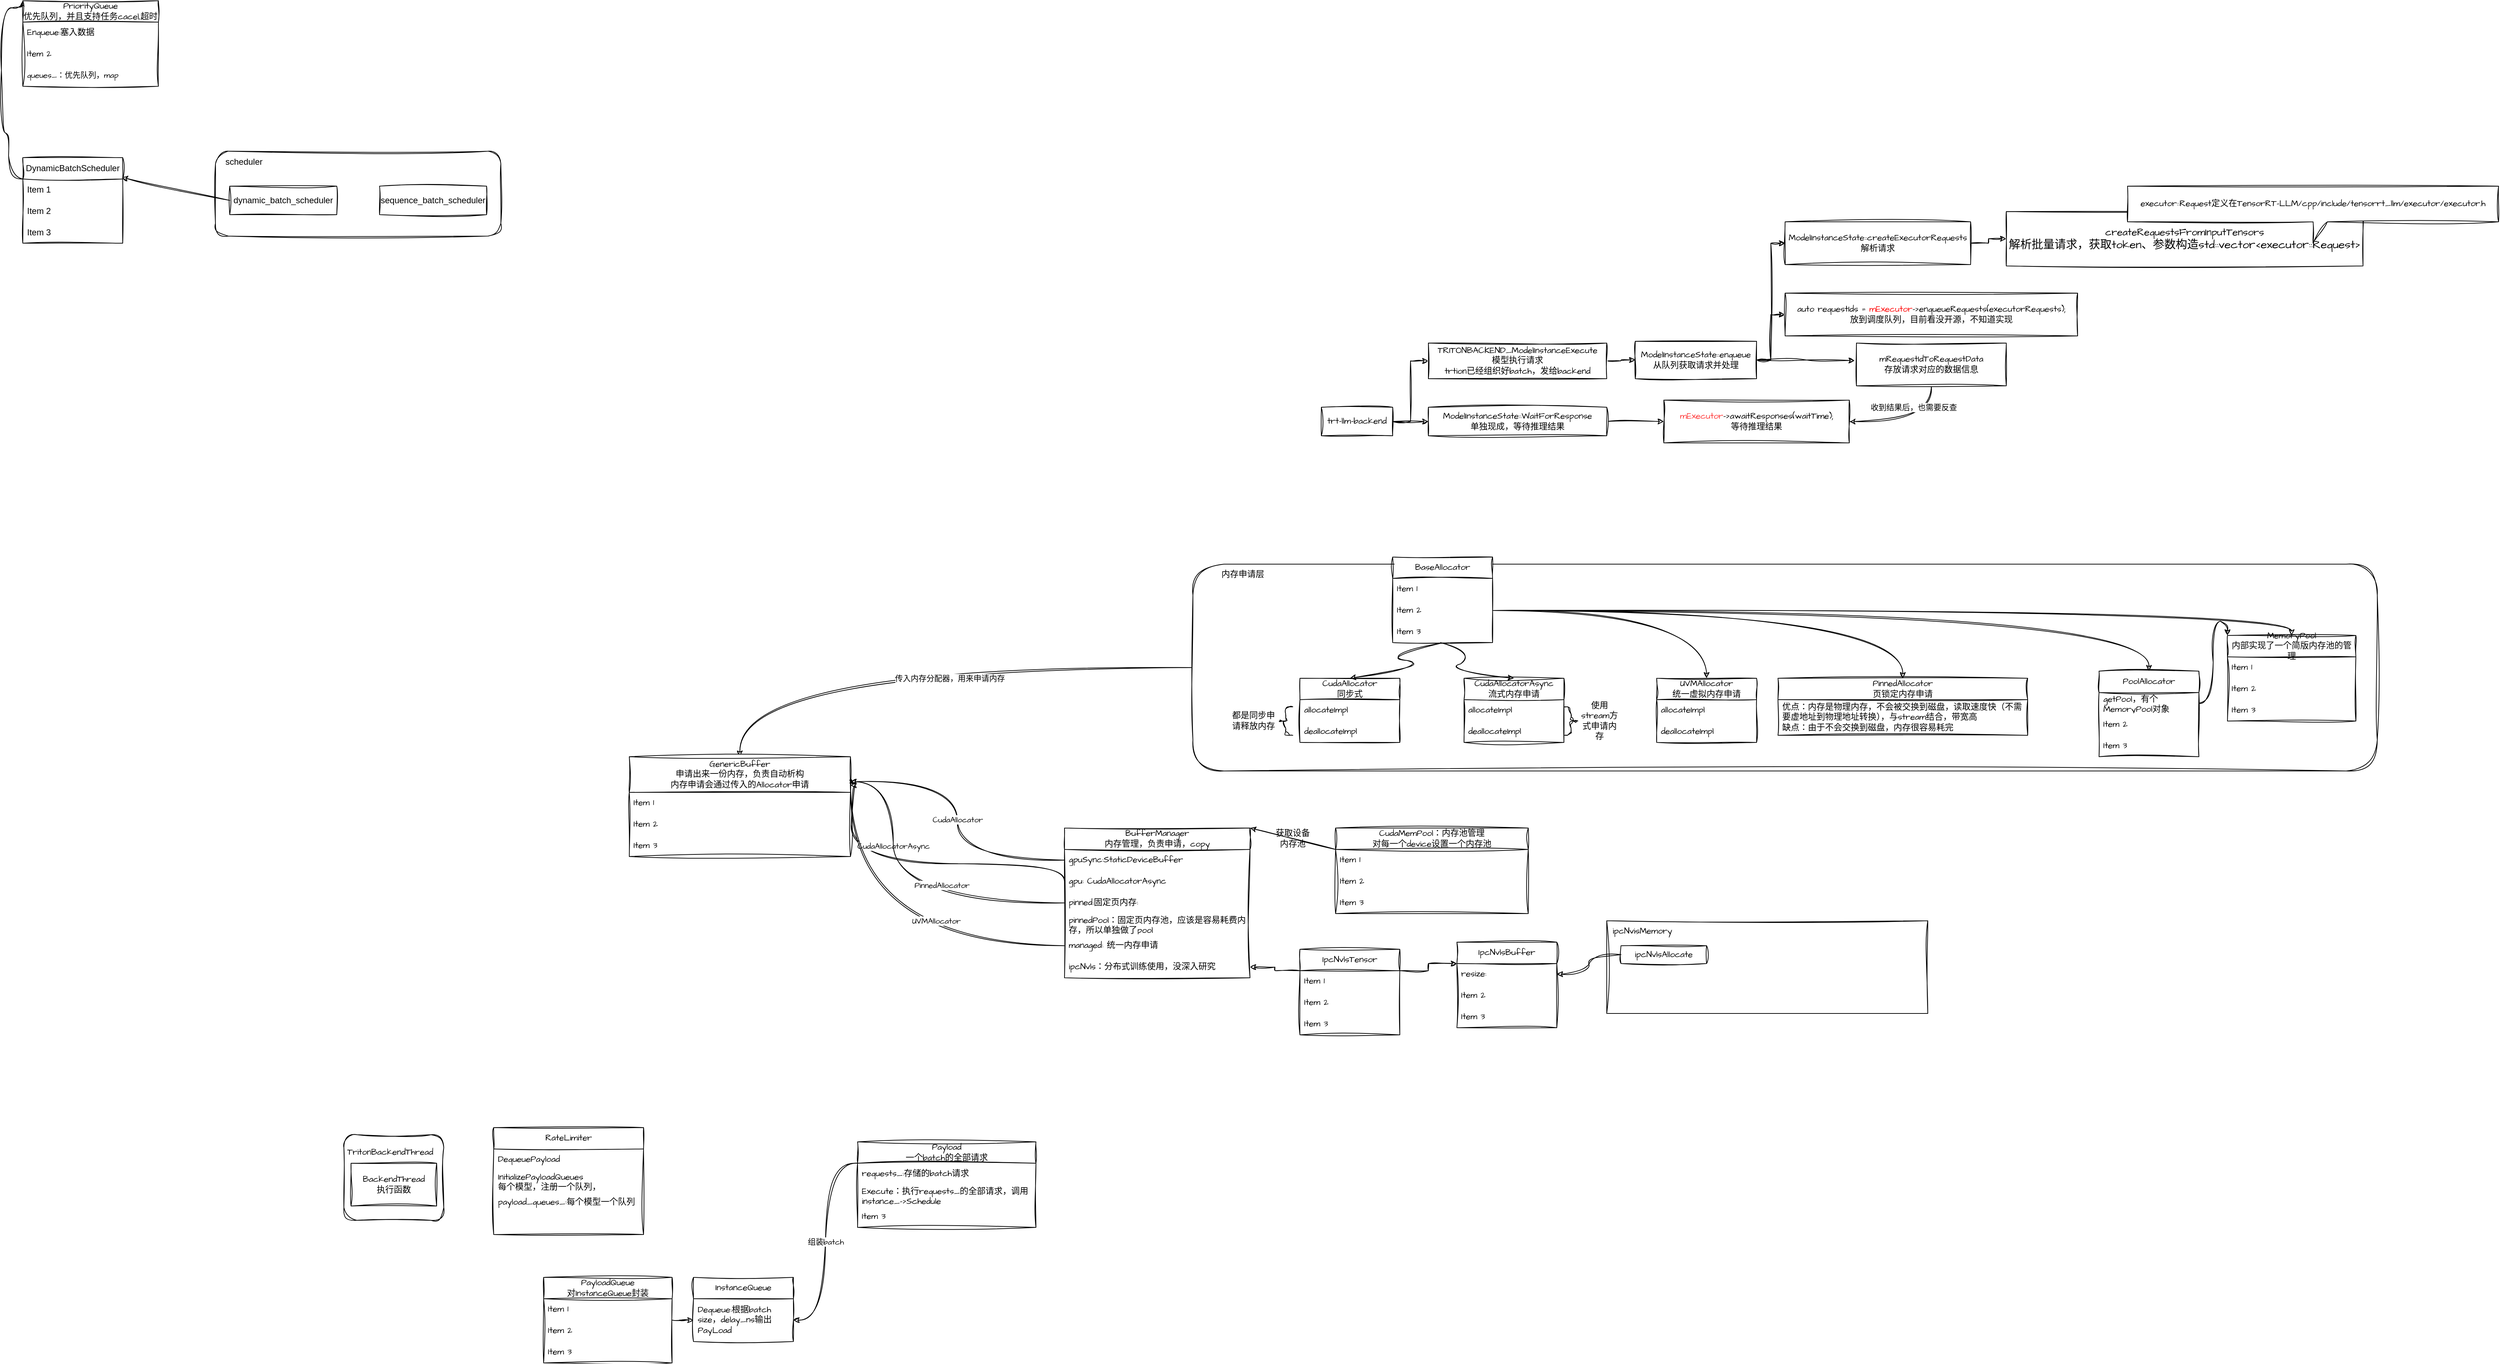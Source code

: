 <mxfile version="26.1.0">
  <diagram name="第 1 页" id="e3kwn4urfBCaLULZyXhO">
    <mxGraphModel dx="3012" dy="982" grid="1" gridSize="10" guides="1" tooltips="1" connect="1" arrows="1" fold="1" page="0" pageScale="1" pageWidth="827" pageHeight="1169" math="0" shadow="0">
      <root>
        <mxCell id="0" />
        <mxCell id="1" parent="0" />
        <mxCell id="O3_4RphO-YQ4waVhKGMV-48" style="edgeStyle=orthogonalEdgeStyle;rounded=0;sketch=1;hachureGap=4;jiggle=2;curveFitting=1;orthogonalLoop=1;jettySize=auto;html=1;exitX=0;exitY=0.5;exitDx=0;exitDy=0;entryX=0.5;entryY=0;entryDx=0;entryDy=0;fontFamily=Architects Daughter;fontSource=https%3A%2F%2Ffonts.googleapis.com%2Fcss%3Ffamily%3DArchitects%2BDaughter;curved=1;" parent="1" source="O3_4RphO-YQ4waVhKGMV-33" target="O3_4RphO-YQ4waVhKGMV-42" edge="1">
          <mxGeometry relative="1" as="geometry" />
        </mxCell>
        <mxCell id="O3_4RphO-YQ4waVhKGMV-50" value="传入内存分配器，用来申请内存" style="edgeLabel;html=1;align=center;verticalAlign=middle;resizable=0;points=[];sketch=1;hachureGap=4;jiggle=2;curveFitting=1;fontFamily=Architects Daughter;fontSource=https%3A%2F%2Ffonts.googleapis.com%2Fcss%3Ffamily%3DArchitects%2BDaughter;" parent="O3_4RphO-YQ4waVhKGMV-48" vertex="1" connectable="0">
          <mxGeometry x="-0.102" y="15" relative="1" as="geometry">
            <mxPoint as="offset" />
          </mxGeometry>
        </mxCell>
        <mxCell id="O3_4RphO-YQ4waVhKGMV-33" value="" style="rounded=1;whiteSpace=wrap;html=1;sketch=1;hachureGap=4;jiggle=2;curveFitting=1;fontFamily=Architects Daughter;fontSource=https%3A%2F%2Ffonts.googleapis.com%2Fcss%3Ffamily%3DArchitects%2BDaughter;" parent="1" vertex="1">
          <mxGeometry x="-130" y="470" width="1660" height="290" as="geometry" />
        </mxCell>
        <mxCell id="8ht5_bGMHFuDt7zcKh8R-3" style="edgeStyle=orthogonalEdgeStyle;rounded=0;sketch=1;hachureGap=4;jiggle=2;curveFitting=1;orthogonalLoop=1;jettySize=auto;html=1;exitX=1;exitY=0.5;exitDx=0;exitDy=0;entryX=0;entryY=0.5;entryDx=0;entryDy=0;fontFamily=Architects Daughter;fontSource=https%3A%2F%2Ffonts.googleapis.com%2Fcss%3Ffamily%3DArchitects%2BDaughter;" parent="1" source="8ht5_bGMHFuDt7zcKh8R-1" target="8ht5_bGMHFuDt7zcKh8R-2" edge="1">
          <mxGeometry relative="1" as="geometry" />
        </mxCell>
        <mxCell id="EsbBtJam3L4hfQBlaHVI-15" style="edgeStyle=orthogonalEdgeStyle;rounded=0;sketch=1;hachureGap=4;jiggle=2;curveFitting=1;orthogonalLoop=1;jettySize=auto;html=1;exitX=1;exitY=0.5;exitDx=0;exitDy=0;entryX=0;entryY=0.5;entryDx=0;entryDy=0;fontFamily=Architects Daughter;fontSource=https%3A%2F%2Ffonts.googleapis.com%2Fcss%3Ffamily%3DArchitects%2BDaughter;" parent="1" source="8ht5_bGMHFuDt7zcKh8R-1" target="EsbBtJam3L4hfQBlaHVI-14" edge="1">
          <mxGeometry relative="1" as="geometry" />
        </mxCell>
        <mxCell id="8ht5_bGMHFuDt7zcKh8R-1" value="trt-llm-backend" style="rounded=0;whiteSpace=wrap;html=1;sketch=1;hachureGap=4;jiggle=2;curveFitting=1;fontFamily=Architects Daughter;fontSource=https%3A%2F%2Ffonts.googleapis.com%2Fcss%3Ffamily%3DArchitects%2BDaughter;" parent="1" vertex="1">
          <mxGeometry x="50" y="250" width="100" height="40" as="geometry" />
        </mxCell>
        <mxCell id="8ht5_bGMHFuDt7zcKh8R-5" style="edgeStyle=orthogonalEdgeStyle;rounded=0;sketch=1;hachureGap=4;jiggle=2;curveFitting=1;orthogonalLoop=1;jettySize=auto;html=1;exitX=1;exitY=0.5;exitDx=0;exitDy=0;entryX=0;entryY=0.5;entryDx=0;entryDy=0;fontFamily=Architects Daughter;fontSource=https%3A%2F%2Ffonts.googleapis.com%2Fcss%3Ffamily%3DArchitects%2BDaughter;" parent="1" source="8ht5_bGMHFuDt7zcKh8R-2" target="8ht5_bGMHFuDt7zcKh8R-4" edge="1">
          <mxGeometry relative="1" as="geometry" />
        </mxCell>
        <mxCell id="8ht5_bGMHFuDt7zcKh8R-2" value="&lt;div style=&quot;--en-codeblock:true;--en-meta:{&amp;quot;title&amp;quot;:&amp;quot;&amp;quot;,&amp;quot;lang&amp;quot;:&amp;quot;C++&amp;quot;,&amp;quot;theme&amp;quot;:&amp;quot;default&amp;quot;,&amp;quot;showLine&amp;quot;:true,&amp;quot;lineWrap&amp;quot;:false};--en-code:WyJUUklUT05CQUNLRU5EX01vZGVsSW5zdGFuY2VFeGVjdXRlIl0;&quot;&gt;TRITONBACKEND_ModelInstanceExecute&lt;/div&gt;&lt;div style=&quot;--en-codeblock:true;--en-meta:{&amp;quot;title&amp;quot;:&amp;quot;&amp;quot;,&amp;quot;lang&amp;quot;:&amp;quot;C++&amp;quot;,&amp;quot;theme&amp;quot;:&amp;quot;default&amp;quot;,&amp;quot;showLine&amp;quot;:true,&amp;quot;lineWrap&amp;quot;:false};--en-code:WyJUUklUT05CQUNLRU5EX01vZGVsSW5zdGFuY2VFeGVjdXRlIl0;&quot;&gt;模型执行请求&lt;/div&gt;&lt;div style=&quot;--en-codeblock:true;--en-meta:{&amp;quot;title&amp;quot;:&amp;quot;&amp;quot;,&amp;quot;lang&amp;quot;:&amp;quot;C++&amp;quot;,&amp;quot;theme&amp;quot;:&amp;quot;default&amp;quot;,&amp;quot;showLine&amp;quot;:true,&amp;quot;lineWrap&amp;quot;:false};--en-code:WyJUUklUT05CQUNLRU5EX01vZGVsSW5zdGFuY2VFeGVjdXRlIl0;&quot;&gt;trtion已经组织好batch，发给backend&lt;/div&gt;" style="rounded=0;whiteSpace=wrap;html=1;sketch=1;hachureGap=4;jiggle=2;curveFitting=1;fontFamily=Architects Daughter;fontSource=https%3A%2F%2Ffonts.googleapis.com%2Fcss%3Ffamily%3DArchitects%2BDaughter;" parent="1" vertex="1">
          <mxGeometry x="200" y="160" width="250" height="50" as="geometry" />
        </mxCell>
        <mxCell id="8ht5_bGMHFuDt7zcKh8R-7" style="edgeStyle=orthogonalEdgeStyle;rounded=0;sketch=1;hachureGap=4;jiggle=2;curveFitting=1;orthogonalLoop=1;jettySize=auto;html=1;exitX=1;exitY=0.5;exitDx=0;exitDy=0;entryX=0;entryY=0.5;entryDx=0;entryDy=0;fontFamily=Architects Daughter;fontSource=https%3A%2F%2Ffonts.googleapis.com%2Fcss%3Ffamily%3DArchitects%2BDaughter;" parent="1" source="8ht5_bGMHFuDt7zcKh8R-4" target="8ht5_bGMHFuDt7zcKh8R-6" edge="1">
          <mxGeometry relative="1" as="geometry" />
        </mxCell>
        <mxCell id="EsbBtJam3L4hfQBlaHVI-13" style="edgeStyle=orthogonalEdgeStyle;rounded=0;sketch=1;hachureGap=4;jiggle=2;curveFitting=1;orthogonalLoop=1;jettySize=auto;html=1;exitX=1;exitY=0.5;exitDx=0;exitDy=0;entryX=0;entryY=0.5;entryDx=0;entryDy=0;fontFamily=Architects Daughter;fontSource=https%3A%2F%2Ffonts.googleapis.com%2Fcss%3Ffamily%3DArchitects%2BDaughter;" parent="1" source="8ht5_bGMHFuDt7zcKh8R-4" target="EsbBtJam3L4hfQBlaHVI-12" edge="1">
          <mxGeometry relative="1" as="geometry" />
        </mxCell>
        <mxCell id="8ht5_bGMHFuDt7zcKh8R-4" value="ModelInstanceState::enqueue&lt;div&gt;从队列获取请求并处理&lt;/div&gt;" style="rounded=0;whiteSpace=wrap;html=1;sketch=1;hachureGap=4;jiggle=2;curveFitting=1;fontFamily=Architects Daughter;fontSource=https%3A%2F%2Ffonts.googleapis.com%2Fcss%3Ffamily%3DArchitects%2BDaughter;" parent="1" vertex="1">
          <mxGeometry x="490" y="157.5" width="170" height="52.5" as="geometry" />
        </mxCell>
        <mxCell id="EsbBtJam3L4hfQBlaHVI-9" style="edgeStyle=orthogonalEdgeStyle;rounded=0;sketch=1;hachureGap=4;jiggle=2;curveFitting=1;orthogonalLoop=1;jettySize=auto;html=1;exitX=1;exitY=0.5;exitDx=0;exitDy=0;entryX=0;entryY=0.5;entryDx=0;entryDy=0;fontFamily=Architects Daughter;fontSource=https%3A%2F%2Ffonts.googleapis.com%2Fcss%3Ffamily%3DArchitects%2BDaughter;" parent="1" source="8ht5_bGMHFuDt7zcKh8R-6" target="EsbBtJam3L4hfQBlaHVI-8" edge="1">
          <mxGeometry relative="1" as="geometry" />
        </mxCell>
        <mxCell id="8ht5_bGMHFuDt7zcKh8R-6" value="ModelInstanceState::createExecutorRequests&lt;div&gt;解析请求&lt;/div&gt;" style="rounded=0;whiteSpace=wrap;html=1;sketch=1;hachureGap=4;jiggle=2;curveFitting=1;fontFamily=Architects Daughter;fontSource=https%3A%2F%2Ffonts.googleapis.com%2Fcss%3Ffamily%3DArchitects%2BDaughter;" parent="1" vertex="1">
          <mxGeometry x="700" y="-10" width="260" height="60" as="geometry" />
        </mxCell>
        <mxCell id="O3_4RphO-YQ4waVhKGMV-5" value="BaseAllocator" style="swimlane;fontStyle=0;childLayout=stackLayout;horizontal=1;startSize=30;horizontalStack=0;resizeParent=1;resizeParentMax=0;resizeLast=0;collapsible=1;marginBottom=0;whiteSpace=wrap;html=1;sketch=1;hachureGap=4;jiggle=2;curveFitting=1;fontFamily=Architects Daughter;fontSource=https%3A%2F%2Ffonts.googleapis.com%2Fcss%3Ffamily%3DArchitects%2BDaughter;" parent="1" vertex="1">
          <mxGeometry x="150" y="460" width="140" height="120" as="geometry" />
        </mxCell>
        <mxCell id="O3_4RphO-YQ4waVhKGMV-6" value="Item 1" style="text;strokeColor=none;fillColor=none;align=left;verticalAlign=middle;spacingLeft=4;spacingRight=4;overflow=hidden;points=[[0,0.5],[1,0.5]];portConstraint=eastwest;rotatable=0;whiteSpace=wrap;html=1;fontFamily=Architects Daughter;fontSource=https%3A%2F%2Ffonts.googleapis.com%2Fcss%3Ffamily%3DArchitects%2BDaughter;sketch=1;curveFitting=1;jiggle=2;" parent="O3_4RphO-YQ4waVhKGMV-5" vertex="1">
          <mxGeometry y="30" width="140" height="30" as="geometry" />
        </mxCell>
        <mxCell id="O3_4RphO-YQ4waVhKGMV-7" value="Item 2" style="text;strokeColor=none;fillColor=none;align=left;verticalAlign=middle;spacingLeft=4;spacingRight=4;overflow=hidden;points=[[0,0.5],[1,0.5]];portConstraint=eastwest;rotatable=0;whiteSpace=wrap;html=1;fontFamily=Architects Daughter;fontSource=https%3A%2F%2Ffonts.googleapis.com%2Fcss%3Ffamily%3DArchitects%2BDaughter;sketch=1;curveFitting=1;jiggle=2;" parent="O3_4RphO-YQ4waVhKGMV-5" vertex="1">
          <mxGeometry y="60" width="140" height="30" as="geometry" />
        </mxCell>
        <mxCell id="O3_4RphO-YQ4waVhKGMV-8" value="Item 3" style="text;strokeColor=none;fillColor=none;align=left;verticalAlign=middle;spacingLeft=4;spacingRight=4;overflow=hidden;points=[[0,0.5],[1,0.5]];portConstraint=eastwest;rotatable=0;whiteSpace=wrap;html=1;fontFamily=Architects Daughter;fontSource=https%3A%2F%2Ffonts.googleapis.com%2Fcss%3Ffamily%3DArchitects%2BDaughter;sketch=1;curveFitting=1;jiggle=2;" parent="O3_4RphO-YQ4waVhKGMV-5" vertex="1">
          <mxGeometry y="90" width="140" height="30" as="geometry" />
        </mxCell>
        <mxCell id="O3_4RphO-YQ4waVhKGMV-18" value="" style="group;sketch=1;curveFitting=1;jiggle=2;" parent="1" vertex="1" connectable="0">
          <mxGeometry x="-80" y="630" width="240" height="90" as="geometry" />
        </mxCell>
        <mxCell id="O3_4RphO-YQ4waVhKGMV-1" value="CudaAllocator&lt;div&gt;同步式&lt;/div&gt;" style="swimlane;fontStyle=0;childLayout=stackLayout;horizontal=1;startSize=30;horizontalStack=0;resizeParent=1;resizeParentMax=0;resizeLast=0;collapsible=1;marginBottom=0;whiteSpace=wrap;html=1;sketch=1;hachureGap=4;jiggle=2;curveFitting=1;fontFamily=Architects Daughter;fontSource=https%3A%2F%2Ffonts.googleapis.com%2Fcss%3Ffamily%3DArchitects%2BDaughter;" parent="O3_4RphO-YQ4waVhKGMV-18" vertex="1">
          <mxGeometry x="100" width="140" height="90" as="geometry" />
        </mxCell>
        <mxCell id="O3_4RphO-YQ4waVhKGMV-2" value="allocateImpl" style="text;strokeColor=none;fillColor=none;align=left;verticalAlign=middle;spacingLeft=4;spacingRight=4;overflow=hidden;points=[[0,0.5],[1,0.5]];portConstraint=eastwest;rotatable=0;whiteSpace=wrap;html=1;fontFamily=Architects Daughter;fontSource=https%3A%2F%2Ffonts.googleapis.com%2Fcss%3Ffamily%3DArchitects%2BDaughter;sketch=1;curveFitting=1;jiggle=2;" parent="O3_4RphO-YQ4waVhKGMV-1" vertex="1">
          <mxGeometry y="30" width="140" height="30" as="geometry" />
        </mxCell>
        <mxCell id="O3_4RphO-YQ4waVhKGMV-3" value="deallocateImpl" style="text;strokeColor=none;fillColor=none;align=left;verticalAlign=middle;spacingLeft=4;spacingRight=4;overflow=hidden;points=[[0,0.5],[1,0.5]];portConstraint=eastwest;rotatable=0;whiteSpace=wrap;html=1;fontFamily=Architects Daughter;fontSource=https%3A%2F%2Ffonts.googleapis.com%2Fcss%3Ffamily%3DArchitects%2BDaughter;sketch=1;curveFitting=1;jiggle=2;" parent="O3_4RphO-YQ4waVhKGMV-1" vertex="1">
          <mxGeometry y="60" width="140" height="30" as="geometry" />
        </mxCell>
        <mxCell id="O3_4RphO-YQ4waVhKGMV-11" value="" style="shape=curlyBracket;whiteSpace=wrap;html=1;rounded=1;labelPosition=left;verticalLabelPosition=middle;align=right;verticalAlign=middle;sketch=1;hachureGap=4;jiggle=2;curveFitting=1;fontFamily=Architects Daughter;fontSource=https%3A%2F%2Ffonts.googleapis.com%2Fcss%3Ffamily%3DArchitects%2BDaughter;" parent="O3_4RphO-YQ4waVhKGMV-18" vertex="1">
          <mxGeometry x="70" y="40" width="20" height="40" as="geometry" />
        </mxCell>
        <mxCell id="O3_4RphO-YQ4waVhKGMV-13" value="都是同步申请释放内存" style="text;html=1;align=center;verticalAlign=middle;whiteSpace=wrap;rounded=0;fontFamily=Architects Daughter;fontSource=https%3A%2F%2Ffonts.googleapis.com%2Fcss%3Ffamily%3DArchitects%2BDaughter;sketch=1;curveFitting=1;jiggle=2;" parent="O3_4RphO-YQ4waVhKGMV-18" vertex="1">
          <mxGeometry y="45" width="70" height="30" as="geometry" />
        </mxCell>
        <mxCell id="O3_4RphO-YQ4waVhKGMV-21" value="" style="group;sketch=1;curveFitting=1;jiggle=2;" parent="1" vertex="1" connectable="0">
          <mxGeometry x="250" y="630" width="220" height="90" as="geometry" />
        </mxCell>
        <mxCell id="O3_4RphO-YQ4waVhKGMV-14" value="CudaAllocatorAsync&lt;div&gt;流式内存申请&lt;/div&gt;" style="swimlane;fontStyle=0;childLayout=stackLayout;horizontal=1;startSize=30;horizontalStack=0;resizeParent=1;resizeParentMax=0;resizeLast=0;collapsible=1;marginBottom=0;whiteSpace=wrap;html=1;sketch=1;hachureGap=4;jiggle=2;curveFitting=1;fontFamily=Architects Daughter;fontSource=https%3A%2F%2Ffonts.googleapis.com%2Fcss%3Ffamily%3DArchitects%2BDaughter;" parent="O3_4RphO-YQ4waVhKGMV-21" vertex="1">
          <mxGeometry width="140" height="90" as="geometry" />
        </mxCell>
        <mxCell id="O3_4RphO-YQ4waVhKGMV-15" value="allocateImpl" style="text;strokeColor=none;fillColor=none;align=left;verticalAlign=middle;spacingLeft=4;spacingRight=4;overflow=hidden;points=[[0,0.5],[1,0.5]];portConstraint=eastwest;rotatable=0;whiteSpace=wrap;html=1;fontFamily=Architects Daughter;fontSource=https%3A%2F%2Ffonts.googleapis.com%2Fcss%3Ffamily%3DArchitects%2BDaughter;sketch=1;curveFitting=1;jiggle=2;" parent="O3_4RphO-YQ4waVhKGMV-14" vertex="1">
          <mxGeometry y="30" width="140" height="30" as="geometry" />
        </mxCell>
        <mxCell id="O3_4RphO-YQ4waVhKGMV-16" value="deallocateImpl" style="text;strokeColor=none;fillColor=none;align=left;verticalAlign=middle;spacingLeft=4;spacingRight=4;overflow=hidden;points=[[0,0.5],[1,0.5]];portConstraint=eastwest;rotatable=0;whiteSpace=wrap;html=1;fontFamily=Architects Daughter;fontSource=https%3A%2F%2Ffonts.googleapis.com%2Fcss%3Ffamily%3DArchitects%2BDaughter;sketch=1;curveFitting=1;jiggle=2;" parent="O3_4RphO-YQ4waVhKGMV-14" vertex="1">
          <mxGeometry y="60" width="140" height="30" as="geometry" />
        </mxCell>
        <mxCell id="O3_4RphO-YQ4waVhKGMV-19" value="" style="shape=curlyBracket;whiteSpace=wrap;html=1;rounded=1;flipH=1;labelPosition=right;verticalLabelPosition=middle;align=left;verticalAlign=middle;sketch=1;hachureGap=4;jiggle=2;curveFitting=1;fontFamily=Architects Daughter;fontSource=https%3A%2F%2Ffonts.googleapis.com%2Fcss%3Ffamily%3DArchitects%2BDaughter;" parent="O3_4RphO-YQ4waVhKGMV-21" vertex="1">
          <mxGeometry x="140" y="40" width="20" height="40" as="geometry" />
        </mxCell>
        <mxCell id="O3_4RphO-YQ4waVhKGMV-20" value="使用stream方式申请内存" style="text;html=1;align=center;verticalAlign=middle;whiteSpace=wrap;rounded=0;fontFamily=Architects Daughter;fontSource=https%3A%2F%2Ffonts.googleapis.com%2Fcss%3Ffamily%3DArchitects%2BDaughter;sketch=1;curveFitting=1;jiggle=2;" parent="O3_4RphO-YQ4waVhKGMV-21" vertex="1">
          <mxGeometry x="160" y="45" width="60" height="30" as="geometry" />
        </mxCell>
        <mxCell id="O3_4RphO-YQ4waVhKGMV-22" value="" style="curved=1;endArrow=classic;html=1;rounded=0;sketch=1;hachureGap=4;jiggle=2;curveFitting=1;fontFamily=Architects Daughter;fontSource=https%3A%2F%2Ffonts.googleapis.com%2Fcss%3Ffamily%3DArchitects%2BDaughter;exitX=0.479;exitY=1.033;exitDx=0;exitDy=0;exitPerimeter=0;entryX=0.5;entryY=0;entryDx=0;entryDy=0;" parent="1" source="O3_4RphO-YQ4waVhKGMV-8" target="O3_4RphO-YQ4waVhKGMV-1" edge="1">
          <mxGeometry width="50" height="50" relative="1" as="geometry">
            <mxPoint x="210" y="660" as="sourcePoint" />
            <mxPoint x="260" y="610" as="targetPoint" />
            <Array as="points">
              <mxPoint x="130" y="600" />
              <mxPoint x="210" y="610" />
            </Array>
          </mxGeometry>
        </mxCell>
        <mxCell id="O3_4RphO-YQ4waVhKGMV-23" value="" style="curved=1;endArrow=classic;html=1;rounded=0;sketch=1;hachureGap=4;jiggle=2;curveFitting=1;fontFamily=Architects Daughter;fontSource=https%3A%2F%2Ffonts.googleapis.com%2Fcss%3Ffamily%3DArchitects%2BDaughter;exitX=0.479;exitY=1;exitDx=0;exitDy=0;exitPerimeter=0;entryX=0.5;entryY=0;entryDx=0;entryDy=0;" parent="1" source="O3_4RphO-YQ4waVhKGMV-8" target="O3_4RphO-YQ4waVhKGMV-14" edge="1">
          <mxGeometry width="50" height="50" relative="1" as="geometry">
            <mxPoint x="227" y="591" as="sourcePoint" />
            <mxPoint x="100" y="640" as="targetPoint" />
            <Array as="points">
              <mxPoint x="270" y="600" />
              <mxPoint x="220" y="620" />
            </Array>
          </mxGeometry>
        </mxCell>
        <mxCell id="O3_4RphO-YQ4waVhKGMV-24" value="UVMAllocator&lt;div&gt;统一虚拟内存申请&lt;/div&gt;" style="swimlane;fontStyle=0;childLayout=stackLayout;horizontal=1;startSize=30;horizontalStack=0;resizeParent=1;resizeParentMax=0;resizeLast=0;collapsible=1;marginBottom=0;whiteSpace=wrap;html=1;sketch=1;hachureGap=4;jiggle=2;curveFitting=1;fontFamily=Architects Daughter;fontSource=https%3A%2F%2Ffonts.googleapis.com%2Fcss%3Ffamily%3DArchitects%2BDaughter;" parent="1" vertex="1">
          <mxGeometry x="520" y="630" width="140" height="90" as="geometry" />
        </mxCell>
        <mxCell id="O3_4RphO-YQ4waVhKGMV-25" value="allocateImpl" style="text;strokeColor=none;fillColor=none;align=left;verticalAlign=middle;spacingLeft=4;spacingRight=4;overflow=hidden;points=[[0,0.5],[1,0.5]];portConstraint=eastwest;rotatable=0;whiteSpace=wrap;html=1;fontFamily=Architects Daughter;fontSource=https%3A%2F%2Ffonts.googleapis.com%2Fcss%3Ffamily%3DArchitects%2BDaughter;sketch=1;curveFitting=1;jiggle=2;" parent="O3_4RphO-YQ4waVhKGMV-24" vertex="1">
          <mxGeometry y="30" width="140" height="30" as="geometry" />
        </mxCell>
        <mxCell id="O3_4RphO-YQ4waVhKGMV-26" value="deallocateImpl" style="text;strokeColor=none;fillColor=none;align=left;verticalAlign=middle;spacingLeft=4;spacingRight=4;overflow=hidden;points=[[0,0.5],[1,0.5]];portConstraint=eastwest;rotatable=0;whiteSpace=wrap;html=1;fontFamily=Architects Daughter;fontSource=https%3A%2F%2Ffonts.googleapis.com%2Fcss%3Ffamily%3DArchitects%2BDaughter;sketch=1;curveFitting=1;jiggle=2;" parent="O3_4RphO-YQ4waVhKGMV-24" vertex="1">
          <mxGeometry y="60" width="140" height="30" as="geometry" />
        </mxCell>
        <mxCell id="O3_4RphO-YQ4waVhKGMV-28" style="edgeStyle=orthogonalEdgeStyle;curved=1;rounded=0;sketch=1;hachureGap=4;jiggle=2;curveFitting=1;orthogonalLoop=1;jettySize=auto;html=1;exitX=1;exitY=0.5;exitDx=0;exitDy=0;entryX=0.5;entryY=0;entryDx=0;entryDy=0;fontFamily=Architects Daughter;fontSource=https%3A%2F%2Ffonts.googleapis.com%2Fcss%3Ffamily%3DArchitects%2BDaughter;" parent="1" source="O3_4RphO-YQ4waVhKGMV-7" target="O3_4RphO-YQ4waVhKGMV-24" edge="1">
          <mxGeometry relative="1" as="geometry" />
        </mxCell>
        <mxCell id="O3_4RphO-YQ4waVhKGMV-29" value="BufferManager&lt;div&gt;内存管理，负责申请，copy&lt;/div&gt;" style="swimlane;fontStyle=0;childLayout=stackLayout;horizontal=1;startSize=30;horizontalStack=0;resizeParent=1;resizeParentMax=0;resizeLast=0;collapsible=1;marginBottom=0;whiteSpace=wrap;html=1;sketch=1;hachureGap=4;jiggle=2;curveFitting=1;fontFamily=Architects Daughter;fontSource=https%3A%2F%2Ffonts.googleapis.com%2Fcss%3Ffamily%3DArchitects%2BDaughter;" parent="1" vertex="1">
          <mxGeometry x="-310" y="840" width="260" height="210" as="geometry">
            <mxRectangle x="-310" y="840" width="190" height="40" as="alternateBounds" />
          </mxGeometry>
        </mxCell>
        <mxCell id="O3_4RphO-YQ4waVhKGMV-30" value="gpuSync:StaticDeviceBuffer" style="text;strokeColor=none;fillColor=none;align=left;verticalAlign=middle;spacingLeft=4;spacingRight=4;overflow=hidden;points=[[0,0.5],[1,0.5]];portConstraint=eastwest;rotatable=0;whiteSpace=wrap;html=1;fontFamily=Architects Daughter;fontSource=https%3A%2F%2Ffonts.googleapis.com%2Fcss%3Ffamily%3DArchitects%2BDaughter;sketch=1;curveFitting=1;jiggle=2;" parent="O3_4RphO-YQ4waVhKGMV-29" vertex="1">
          <mxGeometry y="30" width="260" height="30" as="geometry" />
        </mxCell>
        <mxCell id="O3_4RphO-YQ4waVhKGMV-53" style="edgeStyle=orthogonalEdgeStyle;rounded=0;sketch=1;hachureGap=4;jiggle=2;curveFitting=1;orthogonalLoop=1;jettySize=auto;html=1;exitX=0;exitY=0.5;exitDx=0;exitDy=0;fontFamily=Architects Daughter;fontSource=https%3A%2F%2Ffonts.googleapis.com%2Fcss%3Ffamily%3DArchitects%2BDaughter;curved=1;" parent="O3_4RphO-YQ4waVhKGMV-29" source="O3_4RphO-YQ4waVhKGMV-31" edge="1">
          <mxGeometry relative="1" as="geometry">
            <mxPoint x="-300" y="-60" as="targetPoint" />
            <Array as="points">
              <mxPoint y="50" />
              <mxPoint x="-299" y="50" />
            </Array>
          </mxGeometry>
        </mxCell>
        <mxCell id="O3_4RphO-YQ4waVhKGMV-54" value="CudaAllocatorAsync" style="edgeLabel;html=1;align=center;verticalAlign=middle;resizable=0;points=[];sketch=1;hachureGap=4;jiggle=2;curveFitting=1;fontFamily=Architects Daughter;fontSource=https%3A%2F%2Ffonts.googleapis.com%2Fcss%3Ffamily%3DArchitects%2BDaughter;" parent="O3_4RphO-YQ4waVhKGMV-53" vertex="1" connectable="0">
          <mxGeometry x="0.022" y="-33" relative="1" as="geometry">
            <mxPoint x="-43" y="8" as="offset" />
          </mxGeometry>
        </mxCell>
        <mxCell id="O3_4RphO-YQ4waVhKGMV-31" value="gpu:&amp;nbsp;CudaAllocatorAsync" style="text;strokeColor=none;fillColor=none;align=left;verticalAlign=middle;spacingLeft=4;spacingRight=4;overflow=hidden;points=[[0,0.5],[1,0.5]];portConstraint=eastwest;rotatable=0;whiteSpace=wrap;html=1;fontFamily=Architects Daughter;fontSource=https%3A%2F%2Ffonts.googleapis.com%2Fcss%3Ffamily%3DArchitects%2BDaughter;sketch=1;curveFitting=1;jiggle=2;" parent="O3_4RphO-YQ4waVhKGMV-29" vertex="1">
          <mxGeometry y="60" width="260" height="30" as="geometry" />
        </mxCell>
        <mxCell id="O3_4RphO-YQ4waVhKGMV-32" value="pinned:固定页内存:" style="text;strokeColor=none;fillColor=none;align=left;verticalAlign=middle;spacingLeft=4;spacingRight=4;overflow=hidden;points=[[0,0.5],[1,0.5]];portConstraint=eastwest;rotatable=0;whiteSpace=wrap;html=1;fontFamily=Architects Daughter;fontSource=https%3A%2F%2Ffonts.googleapis.com%2Fcss%3Ffamily%3DArchitects%2BDaughter;sketch=1;curveFitting=1;jiggle=2;" parent="O3_4RphO-YQ4waVhKGMV-29" vertex="1">
          <mxGeometry y="90" width="260" height="30" as="geometry" />
        </mxCell>
        <mxCell id="O3_4RphO-YQ4waVhKGMV-82" value="pinnedPool：固定页内存池，应该是容易耗费内存，所以单独做了pool" style="text;strokeColor=none;fillColor=none;align=left;verticalAlign=middle;spacingLeft=4;spacingRight=4;overflow=hidden;points=[[0,0.5],[1,0.5]];portConstraint=eastwest;rotatable=0;whiteSpace=wrap;html=1;fontFamily=Architects Daughter;fontSource=https%3A%2F%2Ffonts.googleapis.com%2Fcss%3Ffamily%3DArchitects%2BDaughter;sketch=1;curveFitting=1;jiggle=2;" parent="O3_4RphO-YQ4waVhKGMV-29" vertex="1">
          <mxGeometry y="120" width="260" height="30" as="geometry" />
        </mxCell>
        <mxCell id="O3_4RphO-YQ4waVhKGMV-84" style="edgeStyle=orthogonalEdgeStyle;rounded=0;sketch=1;hachureGap=4;jiggle=2;curveFitting=1;orthogonalLoop=1;jettySize=auto;html=1;exitX=0;exitY=0.5;exitDx=0;exitDy=0;fontFamily=Architects Daughter;fontSource=https%3A%2F%2Ffonts.googleapis.com%2Fcss%3Ffamily%3DArchitects%2BDaughter;curved=1;" parent="O3_4RphO-YQ4waVhKGMV-29" source="O3_4RphO-YQ4waVhKGMV-83" edge="1">
          <mxGeometry relative="1" as="geometry">
            <mxPoint x="-300" y="-70" as="targetPoint" />
          </mxGeometry>
        </mxCell>
        <mxCell id="O3_4RphO-YQ4waVhKGMV-85" value="UVMAllocator" style="edgeLabel;html=1;align=center;verticalAlign=middle;resizable=0;points=[];sketch=1;hachureGap=4;jiggle=2;curveFitting=1;fontFamily=Architects Daughter;fontSource=https%3A%2F%2Ffonts.googleapis.com%2Fcss%3Ffamily%3DArchitects%2BDaughter;" parent="O3_4RphO-YQ4waVhKGMV-84" vertex="1" connectable="0">
          <mxGeometry x="-0.327" y="-35" relative="1" as="geometry">
            <mxPoint as="offset" />
          </mxGeometry>
        </mxCell>
        <mxCell id="O3_4RphO-YQ4waVhKGMV-83" value="managed: 统一内存申请" style="text;strokeColor=none;fillColor=none;align=left;verticalAlign=middle;spacingLeft=4;spacingRight=4;overflow=hidden;points=[[0,0.5],[1,0.5]];portConstraint=eastwest;rotatable=0;whiteSpace=wrap;html=1;fontFamily=Architects Daughter;fontSource=https%3A%2F%2Ffonts.googleapis.com%2Fcss%3Ffamily%3DArchitects%2BDaughter;sketch=1;curveFitting=1;jiggle=2;" parent="O3_4RphO-YQ4waVhKGMV-29" vertex="1">
          <mxGeometry y="150" width="260" height="30" as="geometry" />
        </mxCell>
        <mxCell id="O3_4RphO-YQ4waVhKGMV-86" value="ipcNvls：分布式训练使用，没深入研究" style="text;strokeColor=none;fillColor=none;align=left;verticalAlign=middle;spacingLeft=4;spacingRight=4;overflow=hidden;points=[[0,0.5],[1,0.5]];portConstraint=eastwest;rotatable=0;whiteSpace=wrap;html=1;fontFamily=Architects Daughter;fontSource=https%3A%2F%2Ffonts.googleapis.com%2Fcss%3Ffamily%3DArchitects%2BDaughter;sketch=1;curveFitting=1;jiggle=2;" parent="O3_4RphO-YQ4waVhKGMV-29" vertex="1">
          <mxGeometry y="180" width="260" height="30" as="geometry" />
        </mxCell>
        <mxCell id="O3_4RphO-YQ4waVhKGMV-34" value="内存申请层" style="text;html=1;align=center;verticalAlign=middle;whiteSpace=wrap;rounded=0;fontFamily=Architects Daughter;fontSource=https%3A%2F%2Ffonts.googleapis.com%2Fcss%3Ffamily%3DArchitects%2BDaughter;sketch=1;curveFitting=1;jiggle=2;" parent="1" vertex="1">
          <mxGeometry x="-100" y="470" width="80" height="30" as="geometry" />
        </mxCell>
        <mxCell id="O3_4RphO-YQ4waVhKGMV-35" value="CudaMemPool：&lt;span style=&quot;background-color: transparent; color: light-dark(rgb(0, 0, 0), rgb(255, 255, 255));&quot;&gt;内存池管理&lt;/span&gt;&lt;div&gt;对每一个device设置一个内存池&lt;/div&gt;" style="swimlane;fontStyle=0;childLayout=stackLayout;horizontal=1;startSize=30;horizontalStack=0;resizeParent=1;resizeParentMax=0;resizeLast=0;collapsible=1;marginBottom=0;whiteSpace=wrap;html=1;sketch=1;hachureGap=4;jiggle=2;curveFitting=1;fontFamily=Architects Daughter;fontSource=https%3A%2F%2Ffonts.googleapis.com%2Fcss%3Ffamily%3DArchitects%2BDaughter;" parent="1" vertex="1">
          <mxGeometry x="70" y="840" width="270" height="120" as="geometry" />
        </mxCell>
        <mxCell id="O3_4RphO-YQ4waVhKGMV-36" value="Item 1" style="text;strokeColor=none;fillColor=none;align=left;verticalAlign=middle;spacingLeft=4;spacingRight=4;overflow=hidden;points=[[0,0.5],[1,0.5]];portConstraint=eastwest;rotatable=0;whiteSpace=wrap;html=1;fontFamily=Architects Daughter;fontSource=https%3A%2F%2Ffonts.googleapis.com%2Fcss%3Ffamily%3DArchitects%2BDaughter;sketch=1;curveFitting=1;jiggle=2;" parent="O3_4RphO-YQ4waVhKGMV-35" vertex="1">
          <mxGeometry y="30" width="270" height="30" as="geometry" />
        </mxCell>
        <mxCell id="O3_4RphO-YQ4waVhKGMV-37" value="Item 2" style="text;strokeColor=none;fillColor=none;align=left;verticalAlign=middle;spacingLeft=4;spacingRight=4;overflow=hidden;points=[[0,0.5],[1,0.5]];portConstraint=eastwest;rotatable=0;whiteSpace=wrap;html=1;fontFamily=Architects Daughter;fontSource=https%3A%2F%2Ffonts.googleapis.com%2Fcss%3Ffamily%3DArchitects%2BDaughter;sketch=1;curveFitting=1;jiggle=2;" parent="O3_4RphO-YQ4waVhKGMV-35" vertex="1">
          <mxGeometry y="60" width="270" height="30" as="geometry" />
        </mxCell>
        <mxCell id="O3_4RphO-YQ4waVhKGMV-38" value="Item 3" style="text;strokeColor=none;fillColor=none;align=left;verticalAlign=middle;spacingLeft=4;spacingRight=4;overflow=hidden;points=[[0,0.5],[1,0.5]];portConstraint=eastwest;rotatable=0;whiteSpace=wrap;html=1;fontFamily=Architects Daughter;fontSource=https%3A%2F%2Ffonts.googleapis.com%2Fcss%3Ffamily%3DArchitects%2BDaughter;sketch=1;curveFitting=1;jiggle=2;" parent="O3_4RphO-YQ4waVhKGMV-35" vertex="1">
          <mxGeometry y="90" width="270" height="30" as="geometry" />
        </mxCell>
        <mxCell id="O3_4RphO-YQ4waVhKGMV-41" value="" style="group;sketch=1;curveFitting=1;jiggle=2;" parent="1" vertex="1" connectable="0">
          <mxGeometry x="280" y="790" width="60" height="30" as="geometry" />
        </mxCell>
        <mxCell id="O3_4RphO-YQ4waVhKGMV-39" style="edgeStyle=none;rounded=0;sketch=1;hachureGap=4;jiggle=2;curveFitting=1;orthogonalLoop=1;jettySize=auto;html=1;exitX=0;exitY=0.25;exitDx=0;exitDy=0;entryX=1;entryY=0;entryDx=0;entryDy=0;fontFamily=Architects Daughter;fontSource=https%3A%2F%2Ffonts.googleapis.com%2Fcss%3Ffamily%3DArchitects%2BDaughter;" parent="O3_4RphO-YQ4waVhKGMV-41" source="O3_4RphO-YQ4waVhKGMV-35" target="O3_4RphO-YQ4waVhKGMV-29" edge="1">
          <mxGeometry relative="1" as="geometry" />
        </mxCell>
        <mxCell id="O3_4RphO-YQ4waVhKGMV-42" value="GenericBuffer&lt;div&gt;申请出来一份内存，负责自动析构&lt;/div&gt;&lt;div&gt;内存申请会通过传入的Allocator申请&lt;/div&gt;" style="swimlane;fontStyle=0;childLayout=stackLayout;horizontal=1;startSize=50;horizontalStack=0;resizeParent=1;resizeParentMax=0;resizeLast=0;collapsible=1;marginBottom=0;whiteSpace=wrap;html=1;sketch=1;hachureGap=4;jiggle=2;curveFitting=1;fontFamily=Architects Daughter;fontSource=https%3A%2F%2Ffonts.googleapis.com%2Fcss%3Ffamily%3DArchitects%2BDaughter;" parent="1" vertex="1">
          <mxGeometry x="-920" y="740" width="310" height="140" as="geometry" />
        </mxCell>
        <mxCell id="O3_4RphO-YQ4waVhKGMV-43" value="Item 1" style="text;strokeColor=none;fillColor=none;align=left;verticalAlign=middle;spacingLeft=4;spacingRight=4;overflow=hidden;points=[[0,0.5],[1,0.5]];portConstraint=eastwest;rotatable=0;whiteSpace=wrap;html=1;fontFamily=Architects Daughter;fontSource=https%3A%2F%2Ffonts.googleapis.com%2Fcss%3Ffamily%3DArchitects%2BDaughter;sketch=1;curveFitting=1;jiggle=2;" parent="O3_4RphO-YQ4waVhKGMV-42" vertex="1">
          <mxGeometry y="50" width="310" height="30" as="geometry" />
        </mxCell>
        <mxCell id="O3_4RphO-YQ4waVhKGMV-44" value="Item 2" style="text;strokeColor=none;fillColor=none;align=left;verticalAlign=middle;spacingLeft=4;spacingRight=4;overflow=hidden;points=[[0,0.5],[1,0.5]];portConstraint=eastwest;rotatable=0;whiteSpace=wrap;html=1;fontFamily=Architects Daughter;fontSource=https%3A%2F%2Ffonts.googleapis.com%2Fcss%3Ffamily%3DArchitects%2BDaughter;sketch=1;curveFitting=1;jiggle=2;" parent="O3_4RphO-YQ4waVhKGMV-42" vertex="1">
          <mxGeometry y="80" width="310" height="30" as="geometry" />
        </mxCell>
        <mxCell id="O3_4RphO-YQ4waVhKGMV-45" value="Item 3" style="text;strokeColor=none;fillColor=none;align=left;verticalAlign=middle;spacingLeft=4;spacingRight=4;overflow=hidden;points=[[0,0.5],[1,0.5]];portConstraint=eastwest;rotatable=0;whiteSpace=wrap;html=1;fontFamily=Architects Daughter;fontSource=https%3A%2F%2Ffonts.googleapis.com%2Fcss%3Ffamily%3DArchitects%2BDaughter;sketch=1;curveFitting=1;jiggle=2;" parent="O3_4RphO-YQ4waVhKGMV-42" vertex="1">
          <mxGeometry y="110" width="310" height="30" as="geometry" />
        </mxCell>
        <mxCell id="O3_4RphO-YQ4waVhKGMV-40" value="获取设备内存池" style="text;html=1;align=center;verticalAlign=middle;whiteSpace=wrap;rounded=0;fontFamily=Architects Daughter;fontSource=https%3A%2F%2Ffonts.googleapis.com%2Fcss%3Ffamily%3DArchitects%2BDaughter;sketch=1;curveFitting=1;jiggle=2;" parent="1" vertex="1">
          <mxGeometry x="-20" y="840" width="60" height="30" as="geometry" />
        </mxCell>
        <mxCell id="O3_4RphO-YQ4waVhKGMV-51" style="edgeStyle=orthogonalEdgeStyle;rounded=0;sketch=1;hachureGap=4;jiggle=2;curveFitting=1;orthogonalLoop=1;jettySize=auto;html=1;exitX=0;exitY=0.5;exitDx=0;exitDy=0;entryX=1;entryY=0.25;entryDx=0;entryDy=0;fontFamily=Architects Daughter;fontSource=https%3A%2F%2Ffonts.googleapis.com%2Fcss%3Ffamily%3DArchitects%2BDaughter;curved=1;" parent="1" source="O3_4RphO-YQ4waVhKGMV-30" target="O3_4RphO-YQ4waVhKGMV-42" edge="1">
          <mxGeometry relative="1" as="geometry" />
        </mxCell>
        <mxCell id="O3_4RphO-YQ4waVhKGMV-52" value="CudaAllocator" style="edgeLabel;html=1;align=center;verticalAlign=middle;resizable=0;points=[];sketch=1;hachureGap=4;jiggle=2;curveFitting=1;fontFamily=Architects Daughter;fontSource=https%3A%2F%2Ffonts.googleapis.com%2Fcss%3Ffamily%3DArchitects%2BDaughter;" parent="O3_4RphO-YQ4waVhKGMV-51" vertex="1" connectable="0">
          <mxGeometry x="0.01" relative="1" as="geometry">
            <mxPoint as="offset" />
          </mxGeometry>
        </mxCell>
        <mxCell id="O3_4RphO-YQ4waVhKGMV-55" style="edgeStyle=orthogonalEdgeStyle;rounded=0;sketch=1;hachureGap=4;jiggle=2;curveFitting=1;orthogonalLoop=1;jettySize=auto;html=1;exitX=0;exitY=0.5;exitDx=0;exitDy=0;entryX=1;entryY=0.25;entryDx=0;entryDy=0;fontFamily=Architects Daughter;fontSource=https%3A%2F%2Ffonts.googleapis.com%2Fcss%3Ffamily%3DArchitects%2BDaughter;curved=1;" parent="1" source="O3_4RphO-YQ4waVhKGMV-32" target="O3_4RphO-YQ4waVhKGMV-42" edge="1">
          <mxGeometry relative="1" as="geometry">
            <Array as="points">
              <mxPoint x="-550" y="945" />
              <mxPoint x="-550" y="775" />
            </Array>
          </mxGeometry>
        </mxCell>
        <mxCell id="O3_4RphO-YQ4waVhKGMV-56" value="PinnedAllocator" style="edgeLabel;html=1;align=center;verticalAlign=middle;resizable=0;points=[];sketch=1;hachureGap=4;jiggle=2;curveFitting=1;fontFamily=Architects Daughter;fontSource=https%3A%2F%2Ffonts.googleapis.com%2Fcss%3Ffamily%3DArchitects%2BDaughter;" parent="O3_4RphO-YQ4waVhKGMV-55" vertex="1" connectable="0">
          <mxGeometry x="-0.268" y="-17" relative="1" as="geometry">
            <mxPoint y="-8" as="offset" />
          </mxGeometry>
        </mxCell>
        <mxCell id="O3_4RphO-YQ4waVhKGMV-57" value="PinnedAllocator&lt;div&gt;页锁定内存申请&lt;/div&gt;" style="swimlane;fontStyle=0;childLayout=stackLayout;horizontal=1;startSize=30;horizontalStack=0;resizeParent=1;resizeParentMax=0;resizeLast=0;collapsible=1;marginBottom=0;whiteSpace=wrap;html=1;sketch=1;hachureGap=4;jiggle=2;curveFitting=1;fontFamily=Architects Daughter;fontSource=https%3A%2F%2Ffonts.googleapis.com%2Fcss%3Ffamily%3DArchitects%2BDaughter;" parent="1" vertex="1">
          <mxGeometry x="690" y="630" width="350" height="80" as="geometry" />
        </mxCell>
        <mxCell id="O3_4RphO-YQ4waVhKGMV-58" value="优点：内存是物理内存，不会被交换到磁盘，读取速度快（不需要虚地址到物理地址转换），与stream结合，带宽高&lt;div&gt;缺点：由于不会交换到磁盘，内存很容易耗完&lt;/div&gt;" style="text;strokeColor=none;fillColor=none;align=left;verticalAlign=middle;spacingLeft=4;spacingRight=4;overflow=hidden;points=[[0,0.5],[1,0.5]];portConstraint=eastwest;rotatable=0;whiteSpace=wrap;html=1;fontFamily=Architects Daughter;fontSource=https%3A%2F%2Ffonts.googleapis.com%2Fcss%3Ffamily%3DArchitects%2BDaughter;sketch=1;curveFitting=1;jiggle=2;" parent="O3_4RphO-YQ4waVhKGMV-57" vertex="1">
          <mxGeometry y="30" width="350" height="50" as="geometry" />
        </mxCell>
        <mxCell id="O3_4RphO-YQ4waVhKGMV-61" style="edgeStyle=orthogonalEdgeStyle;rounded=0;sketch=1;hachureGap=4;jiggle=2;curveFitting=1;orthogonalLoop=1;jettySize=auto;html=1;exitX=1;exitY=0.5;exitDx=0;exitDy=0;entryX=0.5;entryY=0;entryDx=0;entryDy=0;fontFamily=Architects Daughter;fontSource=https%3A%2F%2Ffonts.googleapis.com%2Fcss%3Ffamily%3DArchitects%2BDaughter;curved=1;" parent="1" source="O3_4RphO-YQ4waVhKGMV-7" target="O3_4RphO-YQ4waVhKGMV-57" edge="1">
          <mxGeometry relative="1" as="geometry" />
        </mxCell>
        <mxCell id="O3_4RphO-YQ4waVhKGMV-62" value="PoolAllocator" style="swimlane;fontStyle=0;childLayout=stackLayout;horizontal=1;startSize=30;horizontalStack=0;resizeParent=1;resizeParentMax=0;resizeLast=0;collapsible=1;marginBottom=0;whiteSpace=wrap;html=1;sketch=1;hachureGap=4;jiggle=2;curveFitting=1;fontFamily=Architects Daughter;fontSource=https%3A%2F%2Ffonts.googleapis.com%2Fcss%3Ffamily%3DArchitects%2BDaughter;" parent="1" vertex="1">
          <mxGeometry x="1140" y="620" width="140" height="120" as="geometry" />
        </mxCell>
        <mxCell id="O3_4RphO-YQ4waVhKGMV-63" value="getPool，有个MemoryPool对象" style="text;strokeColor=none;fillColor=none;align=left;verticalAlign=middle;spacingLeft=4;spacingRight=4;overflow=hidden;points=[[0,0.5],[1,0.5]];portConstraint=eastwest;rotatable=0;whiteSpace=wrap;html=1;fontFamily=Architects Daughter;fontSource=https%3A%2F%2Ffonts.googleapis.com%2Fcss%3Ffamily%3DArchitects%2BDaughter;sketch=1;curveFitting=1;jiggle=2;" parent="O3_4RphO-YQ4waVhKGMV-62" vertex="1">
          <mxGeometry y="30" width="140" height="30" as="geometry" />
        </mxCell>
        <mxCell id="O3_4RphO-YQ4waVhKGMV-64" value="Item 2" style="text;strokeColor=none;fillColor=none;align=left;verticalAlign=middle;spacingLeft=4;spacingRight=4;overflow=hidden;points=[[0,0.5],[1,0.5]];portConstraint=eastwest;rotatable=0;whiteSpace=wrap;html=1;fontFamily=Architects Daughter;fontSource=https%3A%2F%2Ffonts.googleapis.com%2Fcss%3Ffamily%3DArchitects%2BDaughter;sketch=1;curveFitting=1;jiggle=2;" parent="O3_4RphO-YQ4waVhKGMV-62" vertex="1">
          <mxGeometry y="60" width="140" height="30" as="geometry" />
        </mxCell>
        <mxCell id="O3_4RphO-YQ4waVhKGMV-65" value="Item 3" style="text;strokeColor=none;fillColor=none;align=left;verticalAlign=middle;spacingLeft=4;spacingRight=4;overflow=hidden;points=[[0,0.5],[1,0.5]];portConstraint=eastwest;rotatable=0;whiteSpace=wrap;html=1;fontFamily=Architects Daughter;fontSource=https%3A%2F%2Ffonts.googleapis.com%2Fcss%3Ffamily%3DArchitects%2BDaughter;sketch=1;curveFitting=1;jiggle=2;" parent="O3_4RphO-YQ4waVhKGMV-62" vertex="1">
          <mxGeometry y="90" width="140" height="30" as="geometry" />
        </mxCell>
        <mxCell id="O3_4RphO-YQ4waVhKGMV-66" value="MemoryPool&lt;div&gt;内部实现了一个简版内存池的管理&lt;/div&gt;" style="swimlane;fontStyle=0;childLayout=stackLayout;horizontal=1;startSize=30;horizontalStack=0;resizeParent=1;resizeParentMax=0;resizeLast=0;collapsible=1;marginBottom=0;whiteSpace=wrap;html=1;sketch=1;hachureGap=4;jiggle=2;curveFitting=1;fontFamily=Architects Daughter;fontSource=https%3A%2F%2Ffonts.googleapis.com%2Fcss%3Ffamily%3DArchitects%2BDaughter;" parent="1" vertex="1">
          <mxGeometry x="1320" y="570" width="180" height="120" as="geometry" />
        </mxCell>
        <mxCell id="O3_4RphO-YQ4waVhKGMV-67" value="Item 1" style="text;strokeColor=none;fillColor=none;align=left;verticalAlign=middle;spacingLeft=4;spacingRight=4;overflow=hidden;points=[[0,0.5],[1,0.5]];portConstraint=eastwest;rotatable=0;whiteSpace=wrap;html=1;fontFamily=Architects Daughter;fontSource=https%3A%2F%2Ffonts.googleapis.com%2Fcss%3Ffamily%3DArchitects%2BDaughter;sketch=1;curveFitting=1;jiggle=2;" parent="O3_4RphO-YQ4waVhKGMV-66" vertex="1">
          <mxGeometry y="30" width="180" height="30" as="geometry" />
        </mxCell>
        <mxCell id="O3_4RphO-YQ4waVhKGMV-68" value="Item 2" style="text;strokeColor=none;fillColor=none;align=left;verticalAlign=middle;spacingLeft=4;spacingRight=4;overflow=hidden;points=[[0,0.5],[1,0.5]];portConstraint=eastwest;rotatable=0;whiteSpace=wrap;html=1;fontFamily=Architects Daughter;fontSource=https%3A%2F%2Ffonts.googleapis.com%2Fcss%3Ffamily%3DArchitects%2BDaughter;sketch=1;curveFitting=1;jiggle=2;" parent="O3_4RphO-YQ4waVhKGMV-66" vertex="1">
          <mxGeometry y="60" width="180" height="30" as="geometry" />
        </mxCell>
        <mxCell id="O3_4RphO-YQ4waVhKGMV-69" value="Item 3" style="text;strokeColor=none;fillColor=none;align=left;verticalAlign=middle;spacingLeft=4;spacingRight=4;overflow=hidden;points=[[0,0.5],[1,0.5]];portConstraint=eastwest;rotatable=0;whiteSpace=wrap;html=1;fontFamily=Architects Daughter;fontSource=https%3A%2F%2Ffonts.googleapis.com%2Fcss%3Ffamily%3DArchitects%2BDaughter;sketch=1;curveFitting=1;jiggle=2;" parent="O3_4RphO-YQ4waVhKGMV-66" vertex="1">
          <mxGeometry y="90" width="180" height="30" as="geometry" />
        </mxCell>
        <mxCell id="O3_4RphO-YQ4waVhKGMV-70" style="edgeStyle=orthogonalEdgeStyle;rounded=0;sketch=1;hachureGap=4;jiggle=2;curveFitting=1;orthogonalLoop=1;jettySize=auto;html=1;exitX=1;exitY=0.5;exitDx=0;exitDy=0;entryX=0;entryY=0;entryDx=0;entryDy=0;fontFamily=Architects Daughter;fontSource=https%3A%2F%2Ffonts.googleapis.com%2Fcss%3Ffamily%3DArchitects%2BDaughter;curved=1;" parent="1" source="O3_4RphO-YQ4waVhKGMV-63" target="O3_4RphO-YQ4waVhKGMV-66" edge="1">
          <mxGeometry relative="1" as="geometry" />
        </mxCell>
        <mxCell id="O3_4RphO-YQ4waVhKGMV-71" style="edgeStyle=orthogonalEdgeStyle;rounded=0;sketch=1;hachureGap=4;jiggle=2;curveFitting=1;orthogonalLoop=1;jettySize=auto;html=1;exitX=1;exitY=0.5;exitDx=0;exitDy=0;entryX=0.5;entryY=0;entryDx=0;entryDy=0;fontFamily=Architects Daughter;fontSource=https%3A%2F%2Ffonts.googleapis.com%2Fcss%3Ffamily%3DArchitects%2BDaughter;curved=1;" parent="1" source="O3_4RphO-YQ4waVhKGMV-7" target="O3_4RphO-YQ4waVhKGMV-66" edge="1">
          <mxGeometry relative="1" as="geometry" />
        </mxCell>
        <mxCell id="O3_4RphO-YQ4waVhKGMV-72" style="edgeStyle=orthogonalEdgeStyle;rounded=0;sketch=1;hachureGap=4;jiggle=2;curveFitting=1;orthogonalLoop=1;jettySize=auto;html=1;exitX=1;exitY=0.5;exitDx=0;exitDy=0;entryX=0.5;entryY=0;entryDx=0;entryDy=0;fontFamily=Architects Daughter;fontSource=https%3A%2F%2Ffonts.googleapis.com%2Fcss%3Ffamily%3DArchitects%2BDaughter;curved=1;" parent="1" source="O3_4RphO-YQ4waVhKGMV-7" target="O3_4RphO-YQ4waVhKGMV-62" edge="1">
          <mxGeometry relative="1" as="geometry" />
        </mxCell>
        <mxCell id="EsbBtJam3L4hfQBlaHVI-1" style="edgeStyle=orthogonalEdgeStyle;rounded=0;sketch=1;hachureGap=4;jiggle=2;curveFitting=1;orthogonalLoop=1;jettySize=auto;html=1;exitX=1;exitY=0.25;exitDx=0;exitDy=0;entryX=0;entryY=0.25;entryDx=0;entryDy=0;fontFamily=Architects Daughter;fontSource=https%3A%2F%2Ffonts.googleapis.com%2Fcss%3Ffamily%3DArchitects%2BDaughter;" parent="1" source="BuI5_0huA4wiGPCiELBO-1" target="BuI5_0huA4wiGPCiELBO-5" edge="1">
          <mxGeometry relative="1" as="geometry" />
        </mxCell>
        <mxCell id="EsbBtJam3L4hfQBlaHVI-3" style="edgeStyle=orthogonalEdgeStyle;rounded=0;sketch=1;hachureGap=4;jiggle=2;curveFitting=1;orthogonalLoop=1;jettySize=auto;html=1;exitX=0;exitY=0.25;exitDx=0;exitDy=0;fontFamily=Architects Daughter;fontSource=https%3A%2F%2Ffonts.googleapis.com%2Fcss%3Ffamily%3DArchitects%2BDaughter;" parent="1" source="BuI5_0huA4wiGPCiELBO-1" target="O3_4RphO-YQ4waVhKGMV-86" edge="1">
          <mxGeometry relative="1" as="geometry" />
        </mxCell>
        <mxCell id="BuI5_0huA4wiGPCiELBO-1" value="IpcNvlsTensor" style="swimlane;fontStyle=0;childLayout=stackLayout;horizontal=1;startSize=30;horizontalStack=0;resizeParent=1;resizeParentMax=0;resizeLast=0;collapsible=1;marginBottom=0;whiteSpace=wrap;html=1;sketch=1;hachureGap=4;jiggle=2;curveFitting=1;fontFamily=Architects Daughter;fontSource=https%3A%2F%2Ffonts.googleapis.com%2Fcss%3Ffamily%3DArchitects%2BDaughter;" parent="1" vertex="1">
          <mxGeometry x="20" y="1010" width="140" height="120" as="geometry" />
        </mxCell>
        <mxCell id="BuI5_0huA4wiGPCiELBO-2" value="Item 1" style="text;strokeColor=none;fillColor=none;align=left;verticalAlign=middle;spacingLeft=4;spacingRight=4;overflow=hidden;points=[[0,0.5],[1,0.5]];portConstraint=eastwest;rotatable=0;whiteSpace=wrap;html=1;fontFamily=Architects Daughter;fontSource=https%3A%2F%2Ffonts.googleapis.com%2Fcss%3Ffamily%3DArchitects%2BDaughter;sketch=1;curveFitting=1;jiggle=2;" parent="BuI5_0huA4wiGPCiELBO-1" vertex="1">
          <mxGeometry y="30" width="140" height="30" as="geometry" />
        </mxCell>
        <mxCell id="BuI5_0huA4wiGPCiELBO-3" value="Item 2" style="text;strokeColor=none;fillColor=none;align=left;verticalAlign=middle;spacingLeft=4;spacingRight=4;overflow=hidden;points=[[0,0.5],[1,0.5]];portConstraint=eastwest;rotatable=0;whiteSpace=wrap;html=1;fontFamily=Architects Daughter;fontSource=https%3A%2F%2Ffonts.googleapis.com%2Fcss%3Ffamily%3DArchitects%2BDaughter;sketch=1;curveFitting=1;jiggle=2;" parent="BuI5_0huA4wiGPCiELBO-1" vertex="1">
          <mxGeometry y="60" width="140" height="30" as="geometry" />
        </mxCell>
        <mxCell id="BuI5_0huA4wiGPCiELBO-4" value="Item 3" style="text;strokeColor=none;fillColor=none;align=left;verticalAlign=middle;spacingLeft=4;spacingRight=4;overflow=hidden;points=[[0,0.5],[1,0.5]];portConstraint=eastwest;rotatable=0;whiteSpace=wrap;html=1;fontFamily=Architects Daughter;fontSource=https%3A%2F%2Ffonts.googleapis.com%2Fcss%3Ffamily%3DArchitects%2BDaughter;sketch=1;curveFitting=1;jiggle=2;" parent="BuI5_0huA4wiGPCiELBO-1" vertex="1">
          <mxGeometry y="90" width="140" height="30" as="geometry" />
        </mxCell>
        <mxCell id="BuI5_0huA4wiGPCiELBO-5" value="IpcNvlsBuffer" style="swimlane;fontStyle=0;childLayout=stackLayout;horizontal=1;startSize=30;horizontalStack=0;resizeParent=1;resizeParentMax=0;resizeLast=0;collapsible=1;marginBottom=0;whiteSpace=wrap;html=1;sketch=1;hachureGap=4;jiggle=2;curveFitting=1;fontFamily=Architects Daughter;fontSource=https%3A%2F%2Ffonts.googleapis.com%2Fcss%3Ffamily%3DArchitects%2BDaughter;" parent="1" vertex="1">
          <mxGeometry x="240" y="1000" width="140" height="120" as="geometry" />
        </mxCell>
        <mxCell id="BuI5_0huA4wiGPCiELBO-6" value="resize:" style="text;strokeColor=none;fillColor=none;align=left;verticalAlign=middle;spacingLeft=4;spacingRight=4;overflow=hidden;points=[[0,0.5],[1,0.5]];portConstraint=eastwest;rotatable=0;whiteSpace=wrap;html=1;fontFamily=Architects Daughter;fontSource=https%3A%2F%2Ffonts.googleapis.com%2Fcss%3Ffamily%3DArchitects%2BDaughter;sketch=1;curveFitting=1;jiggle=2;" parent="BuI5_0huA4wiGPCiELBO-5" vertex="1">
          <mxGeometry y="30" width="140" height="30" as="geometry" />
        </mxCell>
        <mxCell id="BuI5_0huA4wiGPCiELBO-7" value="Item 2" style="text;strokeColor=none;fillColor=none;align=left;verticalAlign=middle;spacingLeft=4;spacingRight=4;overflow=hidden;points=[[0,0.5],[1,0.5]];portConstraint=eastwest;rotatable=0;whiteSpace=wrap;html=1;fontFamily=Architects Daughter;fontSource=https%3A%2F%2Ffonts.googleapis.com%2Fcss%3Ffamily%3DArchitects%2BDaughter;sketch=1;curveFitting=1;jiggle=2;" parent="BuI5_0huA4wiGPCiELBO-5" vertex="1">
          <mxGeometry y="60" width="140" height="30" as="geometry" />
        </mxCell>
        <mxCell id="BuI5_0huA4wiGPCiELBO-8" value="Item 3" style="text;strokeColor=none;fillColor=none;align=left;verticalAlign=middle;spacingLeft=4;spacingRight=4;overflow=hidden;points=[[0,0.5],[1,0.5]];portConstraint=eastwest;rotatable=0;whiteSpace=wrap;html=1;fontFamily=Architects Daughter;fontSource=https%3A%2F%2Ffonts.googleapis.com%2Fcss%3Ffamily%3DArchitects%2BDaughter;sketch=1;curveFitting=1;jiggle=2;" parent="BuI5_0huA4wiGPCiELBO-5" vertex="1">
          <mxGeometry y="90" width="140" height="30" as="geometry" />
        </mxCell>
        <mxCell id="EsbBtJam3L4hfQBlaHVI-4" value="" style="rounded=0;whiteSpace=wrap;html=1;sketch=1;hachureGap=4;jiggle=2;curveFitting=1;fontFamily=Architects Daughter;fontSource=https%3A%2F%2Ffonts.googleapis.com%2Fcss%3Ffamily%3DArchitects%2BDaughter;" parent="1" vertex="1">
          <mxGeometry x="450" y="970" width="450" height="130" as="geometry" />
        </mxCell>
        <mxCell id="EsbBtJam3L4hfQBlaHVI-5" value="ipcNvisMemory" style="text;html=1;align=center;verticalAlign=middle;whiteSpace=wrap;rounded=0;fontFamily=Architects Daughter;fontSource=https%3A%2F%2Ffonts.googleapis.com%2Fcss%3Ffamily%3DArchitects%2BDaughter;rotation=0;sketch=1;curveFitting=1;jiggle=2;" parent="1" vertex="1">
          <mxGeometry x="470" y="970" width="60" height="30" as="geometry" />
        </mxCell>
        <mxCell id="EsbBtJam3L4hfQBlaHVI-7" style="edgeStyle=orthogonalEdgeStyle;rounded=0;sketch=1;hachureGap=4;jiggle=2;curveFitting=1;orthogonalLoop=1;jettySize=auto;html=1;exitX=0;exitY=0.5;exitDx=0;exitDy=0;entryX=1;entryY=0.5;entryDx=0;entryDy=0;fontFamily=Architects Daughter;fontSource=https%3A%2F%2Ffonts.googleapis.com%2Fcss%3Ffamily%3DArchitects%2BDaughter;curved=1;" parent="1" source="EsbBtJam3L4hfQBlaHVI-6" target="BuI5_0huA4wiGPCiELBO-6" edge="1">
          <mxGeometry relative="1" as="geometry" />
        </mxCell>
        <mxCell id="EsbBtJam3L4hfQBlaHVI-6" value="ipcNvlsAllocate" style="rounded=0;whiteSpace=wrap;html=1;sketch=1;hachureGap=4;jiggle=2;curveFitting=1;fontFamily=Architects Daughter;fontSource=https%3A%2F%2Ffonts.googleapis.com%2Fcss%3Ffamily%3DArchitects%2BDaughter;" parent="1" vertex="1">
          <mxGeometry x="470" y="1005" width="120" height="25" as="geometry" />
        </mxCell>
        <mxCell id="EsbBtJam3L4hfQBlaHVI-11" value="" style="group;sketch=1;curveFitting=1;jiggle=2;" parent="1" vertex="1" connectable="0">
          <mxGeometry x="1010" y="-60" width="690" height="111.88" as="geometry" />
        </mxCell>
        <mxCell id="EsbBtJam3L4hfQBlaHVI-8" value="&lt;font style=&quot;font-size: 14px;&quot;&gt;createRequestsFromInputTensors&lt;/font&gt;&lt;div&gt;&lt;font size=&quot;3&quot;&gt;解析批量请求，获取token、参数构造std::vector&amp;lt;executor::Request&amp;gt;&lt;/font&gt;&lt;/div&gt;" style="rounded=0;whiteSpace=wrap;html=1;sketch=1;hachureGap=4;jiggle=2;curveFitting=1;fontFamily=Architects Daughter;fontSource=https%3A%2F%2Ffonts.googleapis.com%2Fcss%3Ffamily%3DArchitects%2BDaughter;" parent="EsbBtJam3L4hfQBlaHVI-11" vertex="1">
          <mxGeometry y="35.63" width="500" height="76.25" as="geometry" />
        </mxCell>
        <mxCell id="EsbBtJam3L4hfQBlaHVI-10" value="executor::Request定义在TensorRT-LLM/cpp/include/tensorrt_llm/executor/executor.h" style="shape=callout;whiteSpace=wrap;html=1;perimeter=calloutPerimeter;sketch=1;hachureGap=4;jiggle=2;curveFitting=1;fontFamily=Architects Daughter;fontSource=https%3A%2F%2Ffonts.googleapis.com%2Fcss%3Ffamily%3DArchitects%2BDaughter;" parent="EsbBtJam3L4hfQBlaHVI-11" vertex="1">
          <mxGeometry x="170" width="520" height="80" as="geometry" />
        </mxCell>
        <mxCell id="EsbBtJam3L4hfQBlaHVI-12" value="auto requestIds = &lt;font style=&quot;color: rgb(255, 0, 0);&quot;&gt;mExecutor&lt;/font&gt;-&amp;gt;enqueueRequests(executorRequests);&lt;div&gt;放到调度队列，目前看没开源，不知道实现&lt;/div&gt;" style="rounded=0;whiteSpace=wrap;html=1;sketch=1;hachureGap=4;jiggle=2;curveFitting=1;fontFamily=Architects Daughter;fontSource=https%3A%2F%2Ffonts.googleapis.com%2Fcss%3Ffamily%3DArchitects%2BDaughter;" parent="1" vertex="1">
          <mxGeometry x="700" y="90" width="410" height="60" as="geometry" />
        </mxCell>
        <mxCell id="EsbBtJam3L4hfQBlaHVI-17" style="edgeStyle=orthogonalEdgeStyle;rounded=0;sketch=1;hachureGap=4;jiggle=2;curveFitting=1;orthogonalLoop=1;jettySize=auto;html=1;exitX=1;exitY=0.5;exitDx=0;exitDy=0;entryX=0;entryY=0.5;entryDx=0;entryDy=0;fontFamily=Architects Daughter;fontSource=https%3A%2F%2Ffonts.googleapis.com%2Fcss%3Ffamily%3DArchitects%2BDaughter;" parent="1" source="EsbBtJam3L4hfQBlaHVI-14" target="EsbBtJam3L4hfQBlaHVI-16" edge="1">
          <mxGeometry relative="1" as="geometry" />
        </mxCell>
        <mxCell id="EsbBtJam3L4hfQBlaHVI-14" value="ModelInstanceState::WaitForResponse&lt;div&gt;单独现成，等待推理结果&lt;/div&gt;" style="rounded=0;whiteSpace=wrap;html=1;sketch=1;hachureGap=4;jiggle=2;curveFitting=1;fontFamily=Architects Daughter;fontSource=https%3A%2F%2Ffonts.googleapis.com%2Fcss%3Ffamily%3DArchitects%2BDaughter;" parent="1" vertex="1">
          <mxGeometry x="200" y="250" width="250" height="40" as="geometry" />
        </mxCell>
        <mxCell id="EsbBtJam3L4hfQBlaHVI-16" value="&lt;font style=&quot;color: rgb(255, 51, 51);&quot;&gt;mExecutor&lt;/font&gt;-&amp;gt;awaitResponses(waitTime);&lt;div&gt;等待推理结果&lt;/div&gt;" style="rounded=0;whiteSpace=wrap;html=1;sketch=1;hachureGap=4;jiggle=2;curveFitting=1;fontFamily=Architects Daughter;fontSource=https%3A%2F%2Ffonts.googleapis.com%2Fcss%3Ffamily%3DArchitects%2BDaughter;" parent="1" vertex="1">
          <mxGeometry x="530" y="240" width="260" height="60" as="geometry" />
        </mxCell>
        <mxCell id="EsbBtJam3L4hfQBlaHVI-20" style="edgeStyle=orthogonalEdgeStyle;rounded=0;sketch=1;hachureGap=4;jiggle=2;curveFitting=1;orthogonalLoop=1;jettySize=auto;html=1;exitX=0.5;exitY=1;exitDx=0;exitDy=0;entryX=1;entryY=0.5;entryDx=0;entryDy=0;fontFamily=Architects Daughter;fontSource=https%3A%2F%2Ffonts.googleapis.com%2Fcss%3Ffamily%3DArchitects%2BDaughter;curved=1;" parent="1" source="EsbBtJam3L4hfQBlaHVI-18" target="EsbBtJam3L4hfQBlaHVI-16" edge="1">
          <mxGeometry relative="1" as="geometry" />
        </mxCell>
        <mxCell id="EsbBtJam3L4hfQBlaHVI-21" value="收到结果后，也需要反查" style="edgeLabel;html=1;align=center;verticalAlign=middle;resizable=0;points=[];sketch=1;hachureGap=4;jiggle=2;curveFitting=1;fontFamily=Architects Daughter;fontSource=https%3A%2F%2Ffonts.googleapis.com%2Fcss%3Ffamily%3DArchitects%2BDaughter;" parent="EsbBtJam3L4hfQBlaHVI-20" vertex="1" connectable="0">
          <mxGeometry x="0.177" y="-7" relative="1" as="geometry">
            <mxPoint x="22" y="-13" as="offset" />
          </mxGeometry>
        </mxCell>
        <mxCell id="EsbBtJam3L4hfQBlaHVI-18" value="mRequestIdToRequestData&lt;div&gt;存放请求对应的数据信息&lt;/div&gt;" style="rounded=0;whiteSpace=wrap;html=1;sketch=1;hachureGap=4;jiggle=2;curveFitting=1;fontFamily=Architects Daughter;fontSource=https%3A%2F%2Ffonts.googleapis.com%2Fcss%3Ffamily%3DArchitects%2BDaughter;" parent="1" vertex="1">
          <mxGeometry x="800" y="160" width="210" height="60" as="geometry" />
        </mxCell>
        <mxCell id="EsbBtJam3L4hfQBlaHVI-19" style="edgeStyle=orthogonalEdgeStyle;rounded=0;sketch=1;hachureGap=4;jiggle=2;curveFitting=1;orthogonalLoop=1;jettySize=auto;html=1;exitX=1;exitY=0.5;exitDx=0;exitDy=0;entryX=-0.012;entryY=0.41;entryDx=0;entryDy=0;entryPerimeter=0;fontFamily=Architects Daughter;fontSource=https%3A%2F%2Ffonts.googleapis.com%2Fcss%3Ffamily%3DArchitects%2BDaughter;" parent="1" source="8ht5_bGMHFuDt7zcKh8R-4" target="EsbBtJam3L4hfQBlaHVI-18" edge="1">
          <mxGeometry relative="1" as="geometry" />
        </mxCell>
        <mxCell id="wOfvgcjd6tGTFtwOVC-r-2" value="" style="rounded=1;whiteSpace=wrap;html=1;sketch=1;curveFitting=1;jiggle=2;" parent="1" vertex="1">
          <mxGeometry x="-1500" y="-109.06" width="400" height="119.06" as="geometry" />
        </mxCell>
        <mxCell id="wOfvgcjd6tGTFtwOVC-r-3" value="scheduler" style="text;html=1;align=center;verticalAlign=middle;whiteSpace=wrap;rounded=0;sketch=1;curveFitting=1;jiggle=2;" parent="1" vertex="1">
          <mxGeometry x="-1490" y="-109.06" width="60" height="30" as="geometry" />
        </mxCell>
        <mxCell id="wOfvgcjd6tGTFtwOVC-r-4" value="dynamic_batch_scheduler" style="rounded=0;whiteSpace=wrap;html=1;sketch=1;curveFitting=1;jiggle=2;" parent="1" vertex="1">
          <mxGeometry x="-1480" y="-60" width="150" height="40" as="geometry" />
        </mxCell>
        <mxCell id="wOfvgcjd6tGTFtwOVC-r-5" value="sequence_batch_scheduler" style="rounded=0;whiteSpace=wrap;html=1;sketch=1;curveFitting=1;jiggle=2;" parent="1" vertex="1">
          <mxGeometry x="-1270" y="-60" width="150" height="40" as="geometry" />
        </mxCell>
        <mxCell id="wOfvgcjd6tGTFtwOVC-r-15" style="edgeStyle=orthogonalEdgeStyle;rounded=0;sketch=1;hachureGap=4;jiggle=2;curveFitting=1;orthogonalLoop=1;jettySize=auto;html=1;exitX=0;exitY=0.25;exitDx=0;exitDy=0;entryX=0;entryY=0;entryDx=0;entryDy=0;fontFamily=Architects Daughter;fontSource=https%3A%2F%2Ffonts.googleapis.com%2Fcss%3Ffamily%3DArchitects%2BDaughter;curved=1;" parent="1" source="wOfvgcjd6tGTFtwOVC-r-6" target="wOfvgcjd6tGTFtwOVC-r-11" edge="1">
          <mxGeometry relative="1" as="geometry">
            <Array as="points">
              <mxPoint x="-1790" y="-70" />
              <mxPoint x="-1790" y="-135" />
              <mxPoint x="-1800" y="-135" />
              <mxPoint x="-1800" y="-310" />
              <mxPoint x="-1770" y="-310" />
            </Array>
          </mxGeometry>
        </mxCell>
        <mxCell id="wOfvgcjd6tGTFtwOVC-r-6" value="DynamicBatchScheduler" style="swimlane;fontStyle=0;childLayout=stackLayout;horizontal=1;startSize=30;horizontalStack=0;resizeParent=1;resizeParentMax=0;resizeLast=0;collapsible=1;marginBottom=0;whiteSpace=wrap;html=1;sketch=1;curveFitting=1;jiggle=2;" parent="1" vertex="1">
          <mxGeometry x="-1770" y="-100" width="140" height="120" as="geometry">
            <mxRectangle x="-1770" y="-100" width="170" height="30" as="alternateBounds" />
          </mxGeometry>
        </mxCell>
        <mxCell id="wOfvgcjd6tGTFtwOVC-r-7" value="Item 1" style="text;strokeColor=none;fillColor=none;align=left;verticalAlign=middle;spacingLeft=4;spacingRight=4;overflow=hidden;points=[[0,0.5],[1,0.5]];portConstraint=eastwest;rotatable=0;whiteSpace=wrap;html=1;sketch=1;curveFitting=1;jiggle=2;" parent="wOfvgcjd6tGTFtwOVC-r-6" vertex="1">
          <mxGeometry y="30" width="140" height="30" as="geometry" />
        </mxCell>
        <mxCell id="wOfvgcjd6tGTFtwOVC-r-8" value="Item 2" style="text;strokeColor=none;fillColor=none;align=left;verticalAlign=middle;spacingLeft=4;spacingRight=4;overflow=hidden;points=[[0,0.5],[1,0.5]];portConstraint=eastwest;rotatable=0;whiteSpace=wrap;html=1;sketch=1;curveFitting=1;jiggle=2;" parent="wOfvgcjd6tGTFtwOVC-r-6" vertex="1">
          <mxGeometry y="60" width="140" height="30" as="geometry" />
        </mxCell>
        <mxCell id="wOfvgcjd6tGTFtwOVC-r-9" value="Item 3" style="text;strokeColor=none;fillColor=none;align=left;verticalAlign=middle;spacingLeft=4;spacingRight=4;overflow=hidden;points=[[0,0.5],[1,0.5]];portConstraint=eastwest;rotatable=0;whiteSpace=wrap;html=1;sketch=1;curveFitting=1;jiggle=2;" parent="wOfvgcjd6tGTFtwOVC-r-6" vertex="1">
          <mxGeometry y="90" width="140" height="30" as="geometry" />
        </mxCell>
        <mxCell id="wOfvgcjd6tGTFtwOVC-r-10" value="" style="endArrow=classic;html=1;rounded=0;entryX=0.991;entryY=-0.077;entryDx=0;entryDy=0;entryPerimeter=0;exitX=0;exitY=0.5;exitDx=0;exitDy=0;sketch=1;curveFitting=1;jiggle=2;" parent="1" source="wOfvgcjd6tGTFtwOVC-r-4" target="wOfvgcjd6tGTFtwOVC-r-7" edge="1">
          <mxGeometry width="50" height="50" relative="1" as="geometry">
            <mxPoint x="-1440" y="30" as="sourcePoint" />
            <mxPoint x="-1390" y="-20" as="targetPoint" />
          </mxGeometry>
        </mxCell>
        <mxCell id="wOfvgcjd6tGTFtwOVC-r-11" value="PriorityQueue&lt;div&gt;优先队列，并且支持任务cacel,超时&lt;/div&gt;" style="swimlane;fontStyle=0;childLayout=stackLayout;horizontal=1;startSize=30;horizontalStack=0;resizeParent=1;resizeParentMax=0;resizeLast=0;collapsible=1;marginBottom=0;whiteSpace=wrap;html=1;sketch=1;hachureGap=4;jiggle=2;curveFitting=1;fontFamily=Architects Daughter;fontSource=https%3A%2F%2Ffonts.googleapis.com%2Fcss%3Ffamily%3DArchitects%2BDaughter;" parent="1" vertex="1">
          <mxGeometry x="-1770" y="-320" width="190" height="120" as="geometry" />
        </mxCell>
        <mxCell id="wOfvgcjd6tGTFtwOVC-r-12" value="Enqueue:塞入数据" style="text;strokeColor=none;fillColor=none;align=left;verticalAlign=middle;spacingLeft=4;spacingRight=4;overflow=hidden;points=[[0,0.5],[1,0.5]];portConstraint=eastwest;rotatable=0;whiteSpace=wrap;html=1;fontFamily=Architects Daughter;fontSource=https%3A%2F%2Ffonts.googleapis.com%2Fcss%3Ffamily%3DArchitects%2BDaughter;" parent="wOfvgcjd6tGTFtwOVC-r-11" vertex="1">
          <mxGeometry y="30" width="190" height="30" as="geometry" />
        </mxCell>
        <mxCell id="wOfvgcjd6tGTFtwOVC-r-13" value="Item 2" style="text;strokeColor=none;fillColor=none;align=left;verticalAlign=middle;spacingLeft=4;spacingRight=4;overflow=hidden;points=[[0,0.5],[1,0.5]];portConstraint=eastwest;rotatable=0;whiteSpace=wrap;html=1;fontFamily=Architects Daughter;fontSource=https%3A%2F%2Ffonts.googleapis.com%2Fcss%3Ffamily%3DArchitects%2BDaughter;" parent="wOfvgcjd6tGTFtwOVC-r-11" vertex="1">
          <mxGeometry y="60" width="190" height="30" as="geometry" />
        </mxCell>
        <mxCell id="wOfvgcjd6tGTFtwOVC-r-14" value="&lt;font style=&quot;font-size: 11px;&quot;&gt;queues_：优先队列，map&lt;/font&gt;" style="text;strokeColor=none;fillColor=none;align=left;verticalAlign=middle;spacingLeft=4;spacingRight=4;overflow=hidden;points=[[0,0.5],[1,0.5]];portConstraint=eastwest;rotatable=0;whiteSpace=wrap;html=1;fontFamily=Architects Daughter;fontSource=https%3A%2F%2Ffonts.googleapis.com%2Fcss%3Ffamily%3DArchitects%2BDaughter;" parent="wOfvgcjd6tGTFtwOVC-r-11" vertex="1">
          <mxGeometry y="90" width="190" height="30" as="geometry" />
        </mxCell>
        <mxCell id="WII34jFZieFT0Ep5QJGT-1" value="" style="rounded=1;whiteSpace=wrap;html=1;sketch=1;hachureGap=4;jiggle=2;curveFitting=1;fontFamily=Architects Daughter;fontSource=https%3A%2F%2Ffonts.googleapis.com%2Fcss%3Ffamily%3DArchitects%2BDaughter;" vertex="1" parent="1">
          <mxGeometry x="-1320" y="1270" width="140" height="120" as="geometry" />
        </mxCell>
        <mxCell id="WII34jFZieFT0Ep5QJGT-2" value="TritonBackendThread" style="text;html=1;align=center;verticalAlign=middle;whiteSpace=wrap;rounded=0;fontFamily=Architects Daughter;fontSource=https%3A%2F%2Ffonts.googleapis.com%2Fcss%3Ffamily%3DArchitects%2BDaughter;" vertex="1" parent="1">
          <mxGeometry x="-1280" y="1280" width="50" height="30" as="geometry" />
        </mxCell>
        <mxCell id="WII34jFZieFT0Ep5QJGT-4" value="BackendThread&lt;div&gt;执行函数&lt;/div&gt;" style="rounded=0;whiteSpace=wrap;html=1;sketch=1;hachureGap=4;jiggle=2;curveFitting=1;fontFamily=Architects Daughter;fontSource=https%3A%2F%2Ffonts.googleapis.com%2Fcss%3Ffamily%3DArchitects%2BDaughter;" vertex="1" parent="1">
          <mxGeometry x="-1310" y="1310" width="120" height="60" as="geometry" />
        </mxCell>
        <mxCell id="WII34jFZieFT0Ep5QJGT-23" value="" style="edgeStyle=orthogonalEdgeStyle;rounded=0;sketch=1;hachureGap=4;jiggle=2;curveFitting=1;orthogonalLoop=1;jettySize=auto;html=1;fontFamily=Architects Daughter;fontSource=https%3A%2F%2Ffonts.googleapis.com%2Fcss%3Ffamily%3DArchitects%2BDaughter;" edge="1" parent="1" source="WII34jFZieFT0Ep5QJGT-10" target="WII34jFZieFT0Ep5QJGT-15">
          <mxGeometry relative="1" as="geometry" />
        </mxCell>
        <mxCell id="WII34jFZieFT0Ep5QJGT-10" value="PayloadQueue&lt;div&gt;对&lt;span style=&quot;background-color: transparent; color: light-dark(rgb(0, 0, 0), rgb(255, 255, 255));&quot;&gt;InstanceQueue封装&lt;/span&gt;&lt;/div&gt;" style="swimlane;fontStyle=0;childLayout=stackLayout;horizontal=1;startSize=30;horizontalStack=0;resizeParent=1;resizeParentMax=0;resizeLast=0;collapsible=1;marginBottom=0;whiteSpace=wrap;html=1;sketch=1;hachureGap=4;jiggle=2;curveFitting=1;fontFamily=Architects Daughter;fontSource=https%3A%2F%2Ffonts.googleapis.com%2Fcss%3Ffamily%3DArchitects%2BDaughter;" vertex="1" parent="1">
          <mxGeometry x="-1040" y="1470" width="180" height="120" as="geometry" />
        </mxCell>
        <mxCell id="WII34jFZieFT0Ep5QJGT-11" value="Item 1" style="text;strokeColor=none;fillColor=none;align=left;verticalAlign=middle;spacingLeft=4;spacingRight=4;overflow=hidden;points=[[0,0.5],[1,0.5]];portConstraint=eastwest;rotatable=0;whiteSpace=wrap;html=1;fontFamily=Architects Daughter;fontSource=https%3A%2F%2Ffonts.googleapis.com%2Fcss%3Ffamily%3DArchitects%2BDaughter;" vertex="1" parent="WII34jFZieFT0Ep5QJGT-10">
          <mxGeometry y="30" width="180" height="30" as="geometry" />
        </mxCell>
        <mxCell id="WII34jFZieFT0Ep5QJGT-12" value="Item 2" style="text;strokeColor=none;fillColor=none;align=left;verticalAlign=middle;spacingLeft=4;spacingRight=4;overflow=hidden;points=[[0,0.5],[1,0.5]];portConstraint=eastwest;rotatable=0;whiteSpace=wrap;html=1;fontFamily=Architects Daughter;fontSource=https%3A%2F%2Ffonts.googleapis.com%2Fcss%3Ffamily%3DArchitects%2BDaughter;" vertex="1" parent="WII34jFZieFT0Ep5QJGT-10">
          <mxGeometry y="60" width="180" height="30" as="geometry" />
        </mxCell>
        <mxCell id="WII34jFZieFT0Ep5QJGT-13" value="Item 3" style="text;strokeColor=none;fillColor=none;align=left;verticalAlign=middle;spacingLeft=4;spacingRight=4;overflow=hidden;points=[[0,0.5],[1,0.5]];portConstraint=eastwest;rotatable=0;whiteSpace=wrap;html=1;fontFamily=Architects Daughter;fontSource=https%3A%2F%2Ffonts.googleapis.com%2Fcss%3Ffamily%3DArchitects%2BDaughter;" vertex="1" parent="WII34jFZieFT0Ep5QJGT-10">
          <mxGeometry y="90" width="180" height="30" as="geometry" />
        </mxCell>
        <mxCell id="WII34jFZieFT0Ep5QJGT-14" value="InstanceQueue" style="swimlane;fontStyle=0;childLayout=stackLayout;horizontal=1;startSize=30;horizontalStack=0;resizeParent=1;resizeParentMax=0;resizeLast=0;collapsible=1;marginBottom=0;whiteSpace=wrap;html=1;sketch=1;hachureGap=4;jiggle=2;curveFitting=1;fontFamily=Architects Daughter;fontSource=https%3A%2F%2Ffonts.googleapis.com%2Fcss%3Ffamily%3DArchitects%2BDaughter;" vertex="1" parent="1">
          <mxGeometry x="-830" y="1470" width="140" height="90" as="geometry" />
        </mxCell>
        <mxCell id="WII34jFZieFT0Ep5QJGT-15" value="Dequeue:根据batch size，delay_ns输出PayLoad" style="text;strokeColor=none;fillColor=none;align=left;verticalAlign=middle;spacingLeft=4;spacingRight=4;overflow=hidden;points=[[0,0.5],[1,0.5]];portConstraint=eastwest;rotatable=0;whiteSpace=wrap;html=1;fontFamily=Architects Daughter;fontSource=https%3A%2F%2Ffonts.googleapis.com%2Fcss%3Ffamily%3DArchitects%2BDaughter;" vertex="1" parent="WII34jFZieFT0Ep5QJGT-14">
          <mxGeometry y="30" width="140" height="60" as="geometry" />
        </mxCell>
        <mxCell id="WII34jFZieFT0Ep5QJGT-22" value="组装batch" style="edgeStyle=orthogonalEdgeStyle;rounded=0;sketch=1;hachureGap=4;jiggle=2;curveFitting=1;orthogonalLoop=1;jettySize=auto;html=1;exitX=0;exitY=0.25;exitDx=0;exitDy=0;fontFamily=Architects Daughter;fontSource=https%3A%2F%2Ffonts.googleapis.com%2Fcss%3Ffamily%3DArchitects%2BDaughter;curved=1;" edge="1" parent="1" source="WII34jFZieFT0Ep5QJGT-18" target="WII34jFZieFT0Ep5QJGT-15">
          <mxGeometry relative="1" as="geometry" />
        </mxCell>
        <mxCell id="WII34jFZieFT0Ep5QJGT-18" value="Payload&lt;div&gt;一个batch的全部请求&lt;/div&gt;" style="swimlane;fontStyle=0;childLayout=stackLayout;horizontal=1;startSize=30;horizontalStack=0;resizeParent=1;resizeParentMax=0;resizeLast=0;collapsible=1;marginBottom=0;whiteSpace=wrap;html=1;sketch=1;hachureGap=4;jiggle=2;curveFitting=1;fontFamily=Architects Daughter;fontSource=https%3A%2F%2Ffonts.googleapis.com%2Fcss%3Ffamily%3DArchitects%2BDaughter;" vertex="1" parent="1">
          <mxGeometry x="-600" y="1280" width="250" height="120" as="geometry" />
        </mxCell>
        <mxCell id="WII34jFZieFT0Ep5QJGT-19" value="requests_:存储的batch请求" style="text;strokeColor=none;fillColor=none;align=left;verticalAlign=middle;spacingLeft=4;spacingRight=4;overflow=hidden;points=[[0,0.5],[1,0.5]];portConstraint=eastwest;rotatable=0;whiteSpace=wrap;html=1;fontFamily=Architects Daughter;fontSource=https%3A%2F%2Ffonts.googleapis.com%2Fcss%3Ffamily%3DArchitects%2BDaughter;" vertex="1" parent="WII34jFZieFT0Ep5QJGT-18">
          <mxGeometry y="30" width="250" height="30" as="geometry" />
        </mxCell>
        <mxCell id="WII34jFZieFT0Ep5QJGT-20" value="Execute：执行requests_的全部请求，调用instance_-&amp;gt;Schedule" style="text;strokeColor=none;fillColor=none;align=left;verticalAlign=middle;spacingLeft=4;spacingRight=4;overflow=hidden;points=[[0,0.5],[1,0.5]];portConstraint=eastwest;rotatable=0;whiteSpace=wrap;html=1;fontFamily=Architects Daughter;fontSource=https%3A%2F%2Ffonts.googleapis.com%2Fcss%3Ffamily%3DArchitects%2BDaughter;" vertex="1" parent="WII34jFZieFT0Ep5QJGT-18">
          <mxGeometry y="60" width="250" height="30" as="geometry" />
        </mxCell>
        <mxCell id="WII34jFZieFT0Ep5QJGT-21" value="Item 3" style="text;strokeColor=none;fillColor=none;align=left;verticalAlign=middle;spacingLeft=4;spacingRight=4;overflow=hidden;points=[[0,0.5],[1,0.5]];portConstraint=eastwest;rotatable=0;whiteSpace=wrap;html=1;fontFamily=Architects Daughter;fontSource=https%3A%2F%2Ffonts.googleapis.com%2Fcss%3Ffamily%3DArchitects%2BDaughter;" vertex="1" parent="WII34jFZieFT0Ep5QJGT-18">
          <mxGeometry y="90" width="250" height="30" as="geometry" />
        </mxCell>
        <mxCell id="WII34jFZieFT0Ep5QJGT-24" value="RateLimiter" style="swimlane;fontStyle=0;childLayout=stackLayout;horizontal=1;startSize=30;horizontalStack=0;resizeParent=1;resizeParentMax=0;resizeLast=0;collapsible=1;marginBottom=0;whiteSpace=wrap;html=1;sketch=1;hachureGap=4;jiggle=2;curveFitting=1;fontFamily=Architects Daughter;fontSource=https%3A%2F%2Ffonts.googleapis.com%2Fcss%3Ffamily%3DArchitects%2BDaughter;" vertex="1" parent="1">
          <mxGeometry x="-1110" y="1260" width="210" height="150" as="geometry" />
        </mxCell>
        <mxCell id="WII34jFZieFT0Ep5QJGT-25" value="&lt;span style=&quot;text-align: center;&quot;&gt;DequeuePayload&lt;/span&gt;" style="text;strokeColor=none;fillColor=none;align=left;verticalAlign=middle;spacingLeft=4;spacingRight=4;overflow=hidden;points=[[0,0.5],[1,0.5]];portConstraint=eastwest;rotatable=0;whiteSpace=wrap;html=1;fontFamily=Architects Daughter;fontSource=https%3A%2F%2Ffonts.googleapis.com%2Fcss%3Ffamily%3DArchitects%2BDaughter;" vertex="1" parent="WII34jFZieFT0Ep5QJGT-24">
          <mxGeometry y="30" width="210" height="30" as="geometry" />
        </mxCell>
        <mxCell id="WII34jFZieFT0Ep5QJGT-26" value="InitializePayloadQueues&lt;div&gt;每个模型，注册一个队列，batch_size都是model的配置&lt;/div&gt;" style="text;strokeColor=none;fillColor=none;align=left;verticalAlign=middle;spacingLeft=4;spacingRight=4;overflow=hidden;points=[[0,0.5],[1,0.5]];portConstraint=eastwest;rotatable=0;whiteSpace=wrap;html=1;fontFamily=Architects Daughter;fontSource=https%3A%2F%2Ffonts.googleapis.com%2Fcss%3Ffamily%3DArchitects%2BDaughter;" vertex="1" parent="WII34jFZieFT0Ep5QJGT-24">
          <mxGeometry y="60" width="210" height="30" as="geometry" />
        </mxCell>
        <mxCell id="WII34jFZieFT0Ep5QJGT-27" value="payload_queues_:每个模型一个队列" style="text;strokeColor=none;fillColor=none;align=left;verticalAlign=middle;spacingLeft=4;spacingRight=4;overflow=hidden;points=[[0,0.5],[1,0.5]];portConstraint=eastwest;rotatable=0;whiteSpace=wrap;html=1;fontFamily=Architects Daughter;fontSource=https%3A%2F%2Ffonts.googleapis.com%2Fcss%3Ffamily%3DArchitects%2BDaughter;" vertex="1" parent="WII34jFZieFT0Ep5QJGT-24">
          <mxGeometry y="90" width="210" height="30" as="geometry" />
        </mxCell>
        <mxCell id="WII34jFZieFT0Ep5QJGT-28" style="text;strokeColor=none;fillColor=none;align=left;verticalAlign=middle;spacingLeft=4;spacingRight=4;overflow=hidden;points=[[0,0.5],[1,0.5]];portConstraint=eastwest;rotatable=0;whiteSpace=wrap;html=1;fontFamily=Architects Daughter;fontSource=https%3A%2F%2Ffonts.googleapis.com%2Fcss%3Ffamily%3DArchitects%2BDaughter;" vertex="1" parent="WII34jFZieFT0Ep5QJGT-24">
          <mxGeometry y="120" width="210" height="30" as="geometry" />
        </mxCell>
      </root>
    </mxGraphModel>
  </diagram>
</mxfile>
